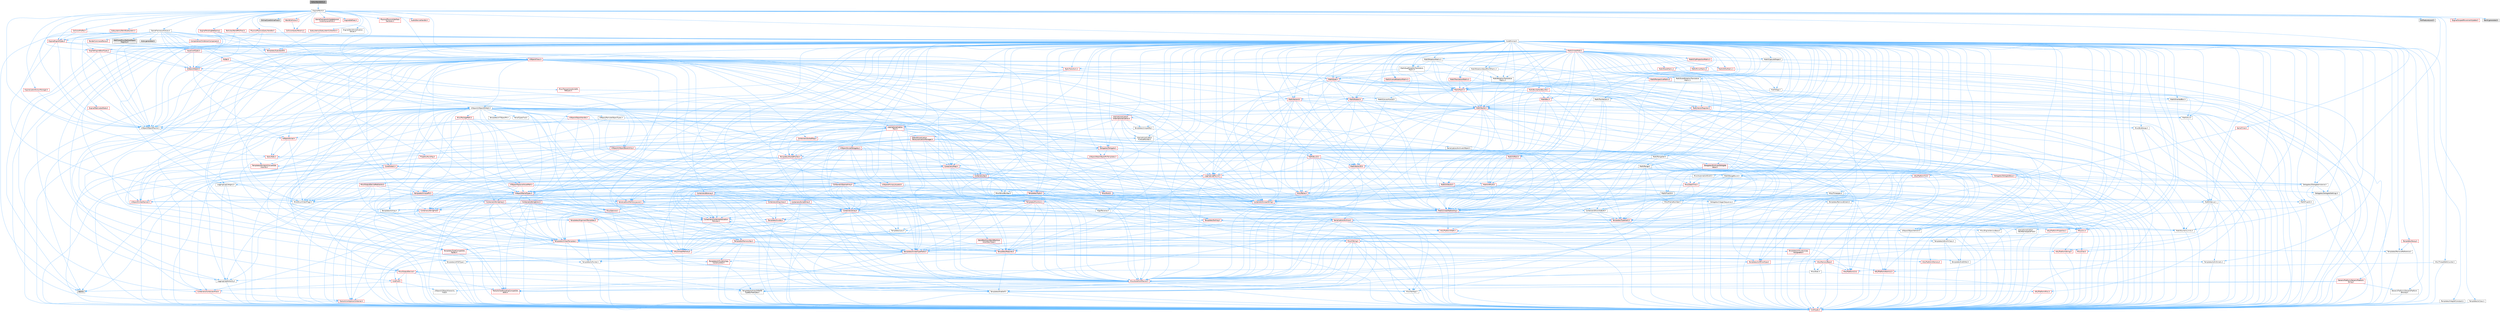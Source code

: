digraph "EditorWorldUtils.h"
{
 // INTERACTIVE_SVG=YES
 // LATEX_PDF_SIZE
  bgcolor="transparent";
  edge [fontname=Helvetica,fontsize=10,labelfontname=Helvetica,labelfontsize=10];
  node [fontname=Helvetica,fontsize=10,shape=box,height=0.2,width=0.4];
  Node1 [id="Node000001",label="EditorWorldUtils.h",height=0.2,width=0.4,color="gray40", fillcolor="grey60", style="filled", fontcolor="black",tooltip=" "];
  Node1 -> Node2 [id="edge1_Node000001_Node000002",color="steelblue1",style="solid",tooltip=" "];
  Node2 [id="Node000002",label="Engine/World.h",height=0.2,width=0.4,color="grey40", fillcolor="white", style="filled",URL="$dd/d5b/World_8h.html",tooltip=" "];
  Node2 -> Node3 [id="edge2_Node000002_Node000003",color="steelblue1",style="solid",tooltip=" "];
  Node3 [id="Node000003",label="CoreMinimal.h",height=0.2,width=0.4,color="grey40", fillcolor="white", style="filled",URL="$d7/d67/CoreMinimal_8h.html",tooltip=" "];
  Node3 -> Node4 [id="edge3_Node000003_Node000004",color="steelblue1",style="solid",tooltip=" "];
  Node4 [id="Node000004",label="CoreTypes.h",height=0.2,width=0.4,color="red", fillcolor="#FFF0F0", style="filled",URL="$dc/dec/CoreTypes_8h.html",tooltip=" "];
  Node3 -> Node18 [id="edge4_Node000003_Node000018",color="steelblue1",style="solid",tooltip=" "];
  Node18 [id="Node000018",label="CoreFwd.h",height=0.2,width=0.4,color="red", fillcolor="#FFF0F0", style="filled",URL="$d1/d1e/CoreFwd_8h.html",tooltip=" "];
  Node18 -> Node4 [id="edge5_Node000018_Node000004",color="steelblue1",style="solid",tooltip=" "];
  Node18 -> Node19 [id="edge6_Node000018_Node000019",color="steelblue1",style="solid",tooltip=" "];
  Node19 [id="Node000019",label="Containers/ContainersFwd.h",height=0.2,width=0.4,color="red", fillcolor="#FFF0F0", style="filled",URL="$d4/d0a/ContainersFwd_8h.html",tooltip=" "];
  Node19 -> Node4 [id="edge7_Node000019_Node000004",color="steelblue1",style="solid",tooltip=" "];
  Node19 -> Node20 [id="edge8_Node000019_Node000020",color="steelblue1",style="solid",tooltip=" "];
  Node20 [id="Node000020",label="Traits/IsContiguousContainer.h",height=0.2,width=0.4,color="red", fillcolor="#FFF0F0", style="filled",URL="$d5/d3c/IsContiguousContainer_8h.html",tooltip=" "];
  Node20 -> Node4 [id="edge9_Node000020_Node000004",color="steelblue1",style="solid",tooltip=" "];
  Node18 -> Node24 [id="edge10_Node000018_Node000024",color="steelblue1",style="solid",tooltip=" "];
  Node24 [id="Node000024",label="UObject/UObjectHierarchy\lFwd.h",height=0.2,width=0.4,color="grey40", fillcolor="white", style="filled",URL="$d3/d13/UObjectHierarchyFwd_8h.html",tooltip=" "];
  Node3 -> Node24 [id="edge11_Node000003_Node000024",color="steelblue1",style="solid",tooltip=" "];
  Node3 -> Node19 [id="edge12_Node000003_Node000019",color="steelblue1",style="solid",tooltip=" "];
  Node3 -> Node25 [id="edge13_Node000003_Node000025",color="steelblue1",style="solid",tooltip=" "];
  Node25 [id="Node000025",label="Misc/VarArgs.h",height=0.2,width=0.4,color="grey40", fillcolor="white", style="filled",URL="$d5/d6f/VarArgs_8h.html",tooltip=" "];
  Node25 -> Node4 [id="edge14_Node000025_Node000004",color="steelblue1",style="solid",tooltip=" "];
  Node3 -> Node26 [id="edge15_Node000003_Node000026",color="steelblue1",style="solid",tooltip=" "];
  Node26 [id="Node000026",label="Logging/LogVerbosity.h",height=0.2,width=0.4,color="grey40", fillcolor="white", style="filled",URL="$d2/d8f/LogVerbosity_8h.html",tooltip=" "];
  Node26 -> Node4 [id="edge16_Node000026_Node000004",color="steelblue1",style="solid",tooltip=" "];
  Node3 -> Node27 [id="edge17_Node000003_Node000027",color="steelblue1",style="solid",tooltip=" "];
  Node27 [id="Node000027",label="Misc/OutputDevice.h",height=0.2,width=0.4,color="red", fillcolor="#FFF0F0", style="filled",URL="$d7/d32/OutputDevice_8h.html",tooltip=" "];
  Node27 -> Node18 [id="edge18_Node000027_Node000018",color="steelblue1",style="solid",tooltip=" "];
  Node27 -> Node4 [id="edge19_Node000027_Node000004",color="steelblue1",style="solid",tooltip=" "];
  Node27 -> Node26 [id="edge20_Node000027_Node000026",color="steelblue1",style="solid",tooltip=" "];
  Node27 -> Node25 [id="edge21_Node000027_Node000025",color="steelblue1",style="solid",tooltip=" "];
  Node27 -> Node28 [id="edge22_Node000027_Node000028",color="steelblue1",style="solid",tooltip=" "];
  Node28 [id="Node000028",label="Templates/IsArrayOrRefOf\lTypeByPredicate.h",height=0.2,width=0.4,color="grey40", fillcolor="white", style="filled",URL="$d6/da1/IsArrayOrRefOfTypeByPredicate_8h.html",tooltip=" "];
  Node28 -> Node4 [id="edge23_Node000028_Node000004",color="steelblue1",style="solid",tooltip=" "];
  Node27 -> Node31 [id="edge24_Node000027_Node000031",color="steelblue1",style="solid",tooltip=" "];
  Node31 [id="Node000031",label="Traits/IsCharEncodingCompatible\lWith.h",height=0.2,width=0.4,color="red", fillcolor="#FFF0F0", style="filled",URL="$df/dd1/IsCharEncodingCompatibleWith_8h.html",tooltip=" "];
  Node3 -> Node33 [id="edge25_Node000003_Node000033",color="steelblue1",style="solid",tooltip=" "];
  Node33 [id="Node000033",label="HAL/PlatformCrt.h",height=0.2,width=0.4,color="red", fillcolor="#FFF0F0", style="filled",URL="$d8/d75/PlatformCrt_8h.html",tooltip=" "];
  Node3 -> Node43 [id="edge26_Node000003_Node000043",color="steelblue1",style="solid",tooltip=" "];
  Node43 [id="Node000043",label="HAL/PlatformMisc.h",height=0.2,width=0.4,color="red", fillcolor="#FFF0F0", style="filled",URL="$d0/df5/PlatformMisc_8h.html",tooltip=" "];
  Node43 -> Node4 [id="edge27_Node000043_Node000004",color="steelblue1",style="solid",tooltip=" "];
  Node3 -> Node62 [id="edge28_Node000003_Node000062",color="steelblue1",style="solid",tooltip=" "];
  Node62 [id="Node000062",label="Misc/AssertionMacros.h",height=0.2,width=0.4,color="red", fillcolor="#FFF0F0", style="filled",URL="$d0/dfa/AssertionMacros_8h.html",tooltip=" "];
  Node62 -> Node4 [id="edge29_Node000062_Node000004",color="steelblue1",style="solid",tooltip=" "];
  Node62 -> Node43 [id="edge30_Node000062_Node000043",color="steelblue1",style="solid",tooltip=" "];
  Node62 -> Node63 [id="edge31_Node000062_Node000063",color="steelblue1",style="solid",tooltip=" "];
  Node63 [id="Node000063",label="Templates/EnableIf.h",height=0.2,width=0.4,color="grey40", fillcolor="white", style="filled",URL="$d7/d60/EnableIf_8h.html",tooltip=" "];
  Node63 -> Node4 [id="edge32_Node000063_Node000004",color="steelblue1",style="solid",tooltip=" "];
  Node62 -> Node28 [id="edge33_Node000062_Node000028",color="steelblue1",style="solid",tooltip=" "];
  Node62 -> Node31 [id="edge34_Node000062_Node000031",color="steelblue1",style="solid",tooltip=" "];
  Node62 -> Node25 [id="edge35_Node000062_Node000025",color="steelblue1",style="solid",tooltip=" "];
  Node62 -> Node70 [id="edge36_Node000062_Node000070",color="steelblue1",style="solid",tooltip=" "];
  Node70 [id="Node000070",label="atomic",height=0.2,width=0.4,color="grey60", fillcolor="#E0E0E0", style="filled",tooltip=" "];
  Node3 -> Node71 [id="edge37_Node000003_Node000071",color="steelblue1",style="solid",tooltip=" "];
  Node71 [id="Node000071",label="Templates/IsPointer.h",height=0.2,width=0.4,color="grey40", fillcolor="white", style="filled",URL="$d7/d05/IsPointer_8h.html",tooltip=" "];
  Node71 -> Node4 [id="edge38_Node000071_Node000004",color="steelblue1",style="solid",tooltip=" "];
  Node3 -> Node72 [id="edge39_Node000003_Node000072",color="steelblue1",style="solid",tooltip=" "];
  Node72 [id="Node000072",label="HAL/PlatformMemory.h",height=0.2,width=0.4,color="red", fillcolor="#FFF0F0", style="filled",URL="$de/d68/PlatformMemory_8h.html",tooltip=" "];
  Node72 -> Node4 [id="edge40_Node000072_Node000004",color="steelblue1",style="solid",tooltip=" "];
  Node3 -> Node55 [id="edge41_Node000003_Node000055",color="steelblue1",style="solid",tooltip=" "];
  Node55 [id="Node000055",label="HAL/PlatformAtomics.h",height=0.2,width=0.4,color="red", fillcolor="#FFF0F0", style="filled",URL="$d3/d36/PlatformAtomics_8h.html",tooltip=" "];
  Node55 -> Node4 [id="edge42_Node000055_Node000004",color="steelblue1",style="solid",tooltip=" "];
  Node3 -> Node77 [id="edge43_Node000003_Node000077",color="steelblue1",style="solid",tooltip=" "];
  Node77 [id="Node000077",label="Misc/Exec.h",height=0.2,width=0.4,color="grey40", fillcolor="white", style="filled",URL="$de/ddb/Exec_8h.html",tooltip=" "];
  Node77 -> Node4 [id="edge44_Node000077_Node000004",color="steelblue1",style="solid",tooltip=" "];
  Node77 -> Node62 [id="edge45_Node000077_Node000062",color="steelblue1",style="solid",tooltip=" "];
  Node3 -> Node78 [id="edge46_Node000003_Node000078",color="steelblue1",style="solid",tooltip=" "];
  Node78 [id="Node000078",label="HAL/MemoryBase.h",height=0.2,width=0.4,color="red", fillcolor="#FFF0F0", style="filled",URL="$d6/d9f/MemoryBase_8h.html",tooltip=" "];
  Node78 -> Node4 [id="edge47_Node000078_Node000004",color="steelblue1",style="solid",tooltip=" "];
  Node78 -> Node55 [id="edge48_Node000078_Node000055",color="steelblue1",style="solid",tooltip=" "];
  Node78 -> Node33 [id="edge49_Node000078_Node000033",color="steelblue1",style="solid",tooltip=" "];
  Node78 -> Node77 [id="edge50_Node000078_Node000077",color="steelblue1",style="solid",tooltip=" "];
  Node78 -> Node27 [id="edge51_Node000078_Node000027",color="steelblue1",style="solid",tooltip=" "];
  Node3 -> Node88 [id="edge52_Node000003_Node000088",color="steelblue1",style="solid",tooltip=" "];
  Node88 [id="Node000088",label="HAL/UnrealMemory.h",height=0.2,width=0.4,color="red", fillcolor="#FFF0F0", style="filled",URL="$d9/d96/UnrealMemory_8h.html",tooltip=" "];
  Node88 -> Node4 [id="edge53_Node000088_Node000004",color="steelblue1",style="solid",tooltip=" "];
  Node88 -> Node78 [id="edge54_Node000088_Node000078",color="steelblue1",style="solid",tooltip=" "];
  Node88 -> Node72 [id="edge55_Node000088_Node000072",color="steelblue1",style="solid",tooltip=" "];
  Node88 -> Node71 [id="edge56_Node000088_Node000071",color="steelblue1",style="solid",tooltip=" "];
  Node3 -> Node90 [id="edge57_Node000003_Node000090",color="steelblue1",style="solid",tooltip=" "];
  Node90 [id="Node000090",label="Templates/IsArithmetic.h",height=0.2,width=0.4,color="grey40", fillcolor="white", style="filled",URL="$d2/d5d/IsArithmetic_8h.html",tooltip=" "];
  Node90 -> Node4 [id="edge58_Node000090_Node000004",color="steelblue1",style="solid",tooltip=" "];
  Node3 -> Node84 [id="edge59_Node000003_Node000084",color="steelblue1",style="solid",tooltip=" "];
  Node84 [id="Node000084",label="Templates/AndOrNot.h",height=0.2,width=0.4,color="grey40", fillcolor="white", style="filled",URL="$db/d0a/AndOrNot_8h.html",tooltip=" "];
  Node84 -> Node4 [id="edge60_Node000084_Node000004",color="steelblue1",style="solid",tooltip=" "];
  Node3 -> Node91 [id="edge61_Node000003_Node000091",color="steelblue1",style="solid",tooltip=" "];
  Node91 [id="Node000091",label="Templates/IsPODType.h",height=0.2,width=0.4,color="grey40", fillcolor="white", style="filled",URL="$d7/db1/IsPODType_8h.html",tooltip=" "];
  Node91 -> Node4 [id="edge62_Node000091_Node000004",color="steelblue1",style="solid",tooltip=" "];
  Node3 -> Node92 [id="edge63_Node000003_Node000092",color="steelblue1",style="solid",tooltip=" "];
  Node92 [id="Node000092",label="Templates/IsUECoreType.h",height=0.2,width=0.4,color="red", fillcolor="#FFF0F0", style="filled",URL="$d1/db8/IsUECoreType_8h.html",tooltip=" "];
  Node92 -> Node4 [id="edge64_Node000092_Node000004",color="steelblue1",style="solid",tooltip=" "];
  Node3 -> Node85 [id="edge65_Node000003_Node000085",color="steelblue1",style="solid",tooltip=" "];
  Node85 [id="Node000085",label="Templates/IsTriviallyCopy\lConstructible.h",height=0.2,width=0.4,color="red", fillcolor="#FFF0F0", style="filled",URL="$d3/d78/IsTriviallyCopyConstructible_8h.html",tooltip=" "];
  Node85 -> Node4 [id="edge66_Node000085_Node000004",color="steelblue1",style="solid",tooltip=" "];
  Node3 -> Node93 [id="edge67_Node000003_Node000093",color="steelblue1",style="solid",tooltip=" "];
  Node93 [id="Node000093",label="Templates/UnrealTypeTraits.h",height=0.2,width=0.4,color="red", fillcolor="#FFF0F0", style="filled",URL="$d2/d2d/UnrealTypeTraits_8h.html",tooltip=" "];
  Node93 -> Node4 [id="edge68_Node000093_Node000004",color="steelblue1",style="solid",tooltip=" "];
  Node93 -> Node71 [id="edge69_Node000093_Node000071",color="steelblue1",style="solid",tooltip=" "];
  Node93 -> Node62 [id="edge70_Node000093_Node000062",color="steelblue1",style="solid",tooltip=" "];
  Node93 -> Node84 [id="edge71_Node000093_Node000084",color="steelblue1",style="solid",tooltip=" "];
  Node93 -> Node63 [id="edge72_Node000093_Node000063",color="steelblue1",style="solid",tooltip=" "];
  Node93 -> Node90 [id="edge73_Node000093_Node000090",color="steelblue1",style="solid",tooltip=" "];
  Node93 -> Node91 [id="edge74_Node000093_Node000091",color="steelblue1",style="solid",tooltip=" "];
  Node93 -> Node92 [id="edge75_Node000093_Node000092",color="steelblue1",style="solid",tooltip=" "];
  Node93 -> Node85 [id="edge76_Node000093_Node000085",color="steelblue1",style="solid",tooltip=" "];
  Node3 -> Node63 [id="edge77_Node000003_Node000063",color="steelblue1",style="solid",tooltip=" "];
  Node3 -> Node95 [id="edge78_Node000003_Node000095",color="steelblue1",style="solid",tooltip=" "];
  Node95 [id="Node000095",label="Templates/RemoveReference.h",height=0.2,width=0.4,color="grey40", fillcolor="white", style="filled",URL="$da/dbe/RemoveReference_8h.html",tooltip=" "];
  Node95 -> Node4 [id="edge79_Node000095_Node000004",color="steelblue1",style="solid",tooltip=" "];
  Node3 -> Node96 [id="edge80_Node000003_Node000096",color="steelblue1",style="solid",tooltip=" "];
  Node96 [id="Node000096",label="Templates/IntegralConstant.h",height=0.2,width=0.4,color="grey40", fillcolor="white", style="filled",URL="$db/d1b/IntegralConstant_8h.html",tooltip=" "];
  Node96 -> Node4 [id="edge81_Node000096_Node000004",color="steelblue1",style="solid",tooltip=" "];
  Node3 -> Node97 [id="edge82_Node000003_Node000097",color="steelblue1",style="solid",tooltip=" "];
  Node97 [id="Node000097",label="Templates/IsClass.h",height=0.2,width=0.4,color="grey40", fillcolor="white", style="filled",URL="$db/dcb/IsClass_8h.html",tooltip=" "];
  Node97 -> Node4 [id="edge83_Node000097_Node000004",color="steelblue1",style="solid",tooltip=" "];
  Node3 -> Node98 [id="edge84_Node000003_Node000098",color="steelblue1",style="solid",tooltip=" "];
  Node98 [id="Node000098",label="Templates/TypeCompatible\lBytes.h",height=0.2,width=0.4,color="red", fillcolor="#FFF0F0", style="filled",URL="$df/d0a/TypeCompatibleBytes_8h.html",tooltip=" "];
  Node98 -> Node4 [id="edge85_Node000098_Node000004",color="steelblue1",style="solid",tooltip=" "];
  Node3 -> Node20 [id="edge86_Node000003_Node000020",color="steelblue1",style="solid",tooltip=" "];
  Node3 -> Node99 [id="edge87_Node000003_Node000099",color="steelblue1",style="solid",tooltip=" "];
  Node99 [id="Node000099",label="Templates/UnrealTemplate.h",height=0.2,width=0.4,color="red", fillcolor="#FFF0F0", style="filled",URL="$d4/d24/UnrealTemplate_8h.html",tooltip=" "];
  Node99 -> Node4 [id="edge88_Node000099_Node000004",color="steelblue1",style="solid",tooltip=" "];
  Node99 -> Node71 [id="edge89_Node000099_Node000071",color="steelblue1",style="solid",tooltip=" "];
  Node99 -> Node88 [id="edge90_Node000099_Node000088",color="steelblue1",style="solid",tooltip=" "];
  Node99 -> Node93 [id="edge91_Node000099_Node000093",color="steelblue1",style="solid",tooltip=" "];
  Node99 -> Node95 [id="edge92_Node000099_Node000095",color="steelblue1",style="solid",tooltip=" "];
  Node99 -> Node65 [id="edge93_Node000099_Node000065",color="steelblue1",style="solid",tooltip=" "];
  Node65 [id="Node000065",label="Templates/Requires.h",height=0.2,width=0.4,color="red", fillcolor="#FFF0F0", style="filled",URL="$dc/d96/Requires_8h.html",tooltip=" "];
  Node65 -> Node63 [id="edge94_Node000065_Node000063",color="steelblue1",style="solid",tooltip=" "];
  Node99 -> Node98 [id="edge95_Node000099_Node000098",color="steelblue1",style="solid",tooltip=" "];
  Node99 -> Node20 [id="edge96_Node000099_Node000020",color="steelblue1",style="solid",tooltip=" "];
  Node3 -> Node48 [id="edge97_Node000003_Node000048",color="steelblue1",style="solid",tooltip=" "];
  Node48 [id="Node000048",label="Math/NumericLimits.h",height=0.2,width=0.4,color="grey40", fillcolor="white", style="filled",URL="$df/d1b/NumericLimits_8h.html",tooltip=" "];
  Node48 -> Node4 [id="edge98_Node000048_Node000004",color="steelblue1",style="solid",tooltip=" "];
  Node3 -> Node103 [id="edge99_Node000003_Node000103",color="steelblue1",style="solid",tooltip=" "];
  Node103 [id="Node000103",label="HAL/PlatformMath.h",height=0.2,width=0.4,color="red", fillcolor="#FFF0F0", style="filled",URL="$dc/d53/PlatformMath_8h.html",tooltip=" "];
  Node103 -> Node4 [id="edge100_Node000103_Node000004",color="steelblue1",style="solid",tooltip=" "];
  Node3 -> Node86 [id="edge101_Node000003_Node000086",color="steelblue1",style="solid",tooltip=" "];
  Node86 [id="Node000086",label="Templates/IsTriviallyCopy\lAssignable.h",height=0.2,width=0.4,color="red", fillcolor="#FFF0F0", style="filled",URL="$d2/df2/IsTriviallyCopyAssignable_8h.html",tooltip=" "];
  Node86 -> Node4 [id="edge102_Node000086_Node000004",color="steelblue1",style="solid",tooltip=" "];
  Node3 -> Node111 [id="edge103_Node000003_Node000111",color="steelblue1",style="solid",tooltip=" "];
  Node111 [id="Node000111",label="Templates/MemoryOps.h",height=0.2,width=0.4,color="red", fillcolor="#FFF0F0", style="filled",URL="$db/dea/MemoryOps_8h.html",tooltip=" "];
  Node111 -> Node4 [id="edge104_Node000111_Node000004",color="steelblue1",style="solid",tooltip=" "];
  Node111 -> Node88 [id="edge105_Node000111_Node000088",color="steelblue1",style="solid",tooltip=" "];
  Node111 -> Node86 [id="edge106_Node000111_Node000086",color="steelblue1",style="solid",tooltip=" "];
  Node111 -> Node85 [id="edge107_Node000111_Node000085",color="steelblue1",style="solid",tooltip=" "];
  Node111 -> Node65 [id="edge108_Node000111_Node000065",color="steelblue1",style="solid",tooltip=" "];
  Node111 -> Node93 [id="edge109_Node000111_Node000093",color="steelblue1",style="solid",tooltip=" "];
  Node3 -> Node112 [id="edge110_Node000003_Node000112",color="steelblue1",style="solid",tooltip=" "];
  Node112 [id="Node000112",label="Containers/ContainerAllocation\lPolicies.h",height=0.2,width=0.4,color="red", fillcolor="#FFF0F0", style="filled",URL="$d7/dff/ContainerAllocationPolicies_8h.html",tooltip=" "];
  Node112 -> Node4 [id="edge111_Node000112_Node000004",color="steelblue1",style="solid",tooltip=" "];
  Node112 -> Node112 [id="edge112_Node000112_Node000112",color="steelblue1",style="solid",tooltip=" "];
  Node112 -> Node103 [id="edge113_Node000112_Node000103",color="steelblue1",style="solid",tooltip=" "];
  Node112 -> Node88 [id="edge114_Node000112_Node000088",color="steelblue1",style="solid",tooltip=" "];
  Node112 -> Node48 [id="edge115_Node000112_Node000048",color="steelblue1",style="solid",tooltip=" "];
  Node112 -> Node62 [id="edge116_Node000112_Node000062",color="steelblue1",style="solid",tooltip=" "];
  Node112 -> Node111 [id="edge117_Node000112_Node000111",color="steelblue1",style="solid",tooltip=" "];
  Node112 -> Node98 [id="edge118_Node000112_Node000098",color="steelblue1",style="solid",tooltip=" "];
  Node3 -> Node115 [id="edge119_Node000003_Node000115",color="steelblue1",style="solid",tooltip=" "];
  Node115 [id="Node000115",label="Templates/IsEnumClass.h",height=0.2,width=0.4,color="grey40", fillcolor="white", style="filled",URL="$d7/d15/IsEnumClass_8h.html",tooltip=" "];
  Node115 -> Node4 [id="edge120_Node000115_Node000004",color="steelblue1",style="solid",tooltip=" "];
  Node115 -> Node84 [id="edge121_Node000115_Node000084",color="steelblue1",style="solid",tooltip=" "];
  Node3 -> Node116 [id="edge122_Node000003_Node000116",color="steelblue1",style="solid",tooltip=" "];
  Node116 [id="Node000116",label="HAL/PlatformProperties.h",height=0.2,width=0.4,color="red", fillcolor="#FFF0F0", style="filled",URL="$d9/db0/PlatformProperties_8h.html",tooltip=" "];
  Node116 -> Node4 [id="edge123_Node000116_Node000004",color="steelblue1",style="solid",tooltip=" "];
  Node3 -> Node119 [id="edge124_Node000003_Node000119",color="steelblue1",style="solid",tooltip=" "];
  Node119 [id="Node000119",label="Misc/EngineVersionBase.h",height=0.2,width=0.4,color="grey40", fillcolor="white", style="filled",URL="$d5/d2b/EngineVersionBase_8h.html",tooltip=" "];
  Node119 -> Node4 [id="edge125_Node000119_Node000004",color="steelblue1",style="solid",tooltip=" "];
  Node3 -> Node120 [id="edge126_Node000003_Node000120",color="steelblue1",style="solid",tooltip=" "];
  Node120 [id="Node000120",label="Internationalization\l/TextNamespaceFwd.h",height=0.2,width=0.4,color="grey40", fillcolor="white", style="filled",URL="$d8/d97/TextNamespaceFwd_8h.html",tooltip=" "];
  Node120 -> Node4 [id="edge127_Node000120_Node000004",color="steelblue1",style="solid",tooltip=" "];
  Node3 -> Node121 [id="edge128_Node000003_Node000121",color="steelblue1",style="solid",tooltip=" "];
  Node121 [id="Node000121",label="Serialization/Archive.h",height=0.2,width=0.4,color="red", fillcolor="#FFF0F0", style="filled",URL="$d7/d3b/Archive_8h.html",tooltip=" "];
  Node121 -> Node18 [id="edge129_Node000121_Node000018",color="steelblue1",style="solid",tooltip=" "];
  Node121 -> Node4 [id="edge130_Node000121_Node000004",color="steelblue1",style="solid",tooltip=" "];
  Node121 -> Node116 [id="edge131_Node000121_Node000116",color="steelblue1",style="solid",tooltip=" "];
  Node121 -> Node120 [id="edge132_Node000121_Node000120",color="steelblue1",style="solid",tooltip=" "];
  Node121 -> Node62 [id="edge133_Node000121_Node000062",color="steelblue1",style="solid",tooltip=" "];
  Node121 -> Node119 [id="edge134_Node000121_Node000119",color="steelblue1",style="solid",tooltip=" "];
  Node121 -> Node25 [id="edge135_Node000121_Node000025",color="steelblue1",style="solid",tooltip=" "];
  Node121 -> Node63 [id="edge136_Node000121_Node000063",color="steelblue1",style="solid",tooltip=" "];
  Node121 -> Node28 [id="edge137_Node000121_Node000028",color="steelblue1",style="solid",tooltip=" "];
  Node121 -> Node115 [id="edge138_Node000121_Node000115",color="steelblue1",style="solid",tooltip=" "];
  Node121 -> Node99 [id="edge139_Node000121_Node000099",color="steelblue1",style="solid",tooltip=" "];
  Node121 -> Node31 [id="edge140_Node000121_Node000031",color="steelblue1",style="solid",tooltip=" "];
  Node121 -> Node124 [id="edge141_Node000121_Node000124",color="steelblue1",style="solid",tooltip=" "];
  Node124 [id="Node000124",label="UObject/ObjectVersion.h",height=0.2,width=0.4,color="grey40", fillcolor="white", style="filled",URL="$da/d63/ObjectVersion_8h.html",tooltip=" "];
  Node124 -> Node4 [id="edge142_Node000124_Node000004",color="steelblue1",style="solid",tooltip=" "];
  Node3 -> Node125 [id="edge143_Node000003_Node000125",color="steelblue1",style="solid",tooltip=" "];
  Node125 [id="Node000125",label="Templates/Less.h",height=0.2,width=0.4,color="grey40", fillcolor="white", style="filled",URL="$de/dc8/Less_8h.html",tooltip=" "];
  Node125 -> Node4 [id="edge144_Node000125_Node000004",color="steelblue1",style="solid",tooltip=" "];
  Node125 -> Node99 [id="edge145_Node000125_Node000099",color="steelblue1",style="solid",tooltip=" "];
  Node3 -> Node126 [id="edge146_Node000003_Node000126",color="steelblue1",style="solid",tooltip=" "];
  Node126 [id="Node000126",label="Templates/Sorting.h",height=0.2,width=0.4,color="red", fillcolor="#FFF0F0", style="filled",URL="$d3/d9e/Sorting_8h.html",tooltip=" "];
  Node126 -> Node4 [id="edge147_Node000126_Node000004",color="steelblue1",style="solid",tooltip=" "];
  Node126 -> Node103 [id="edge148_Node000126_Node000103",color="steelblue1",style="solid",tooltip=" "];
  Node126 -> Node125 [id="edge149_Node000126_Node000125",color="steelblue1",style="solid",tooltip=" "];
  Node3 -> Node137 [id="edge150_Node000003_Node000137",color="steelblue1",style="solid",tooltip=" "];
  Node137 [id="Node000137",label="Misc/Char.h",height=0.2,width=0.4,color="red", fillcolor="#FFF0F0", style="filled",URL="$d0/d58/Char_8h.html",tooltip=" "];
  Node137 -> Node4 [id="edge151_Node000137_Node000004",color="steelblue1",style="solid",tooltip=" "];
  Node3 -> Node140 [id="edge152_Node000003_Node000140",color="steelblue1",style="solid",tooltip=" "];
  Node140 [id="Node000140",label="GenericPlatform/GenericPlatform\lStricmp.h",height=0.2,width=0.4,color="grey40", fillcolor="white", style="filled",URL="$d2/d86/GenericPlatformStricmp_8h.html",tooltip=" "];
  Node140 -> Node4 [id="edge153_Node000140_Node000004",color="steelblue1",style="solid",tooltip=" "];
  Node3 -> Node141 [id="edge154_Node000003_Node000141",color="steelblue1",style="solid",tooltip=" "];
  Node141 [id="Node000141",label="GenericPlatform/GenericPlatform\lString.h",height=0.2,width=0.4,color="red", fillcolor="#FFF0F0", style="filled",URL="$dd/d20/GenericPlatformString_8h.html",tooltip=" "];
  Node141 -> Node4 [id="edge155_Node000141_Node000004",color="steelblue1",style="solid",tooltip=" "];
  Node141 -> Node140 [id="edge156_Node000141_Node000140",color="steelblue1",style="solid",tooltip=" "];
  Node141 -> Node63 [id="edge157_Node000141_Node000063",color="steelblue1",style="solid",tooltip=" "];
  Node141 -> Node31 [id="edge158_Node000141_Node000031",color="steelblue1",style="solid",tooltip=" "];
  Node3 -> Node74 [id="edge159_Node000003_Node000074",color="steelblue1",style="solid",tooltip=" "];
  Node74 [id="Node000074",label="HAL/PlatformString.h",height=0.2,width=0.4,color="red", fillcolor="#FFF0F0", style="filled",URL="$db/db5/PlatformString_8h.html",tooltip=" "];
  Node74 -> Node4 [id="edge160_Node000074_Node000004",color="steelblue1",style="solid",tooltip=" "];
  Node3 -> Node144 [id="edge161_Node000003_Node000144",color="steelblue1",style="solid",tooltip=" "];
  Node144 [id="Node000144",label="Misc/CString.h",height=0.2,width=0.4,color="red", fillcolor="#FFF0F0", style="filled",URL="$d2/d49/CString_8h.html",tooltip=" "];
  Node144 -> Node4 [id="edge162_Node000144_Node000004",color="steelblue1",style="solid",tooltip=" "];
  Node144 -> Node33 [id="edge163_Node000144_Node000033",color="steelblue1",style="solid",tooltip=" "];
  Node144 -> Node74 [id="edge164_Node000144_Node000074",color="steelblue1",style="solid",tooltip=" "];
  Node144 -> Node62 [id="edge165_Node000144_Node000062",color="steelblue1",style="solid",tooltip=" "];
  Node144 -> Node137 [id="edge166_Node000144_Node000137",color="steelblue1",style="solid",tooltip=" "];
  Node144 -> Node25 [id="edge167_Node000144_Node000025",color="steelblue1",style="solid",tooltip=" "];
  Node144 -> Node28 [id="edge168_Node000144_Node000028",color="steelblue1",style="solid",tooltip=" "];
  Node144 -> Node31 [id="edge169_Node000144_Node000031",color="steelblue1",style="solid",tooltip=" "];
  Node3 -> Node145 [id="edge170_Node000003_Node000145",color="steelblue1",style="solid",tooltip=" "];
  Node145 [id="Node000145",label="Misc/Crc.h",height=0.2,width=0.4,color="red", fillcolor="#FFF0F0", style="filled",URL="$d4/dd2/Crc_8h.html",tooltip=" "];
  Node145 -> Node4 [id="edge171_Node000145_Node000004",color="steelblue1",style="solid",tooltip=" "];
  Node145 -> Node74 [id="edge172_Node000145_Node000074",color="steelblue1",style="solid",tooltip=" "];
  Node145 -> Node62 [id="edge173_Node000145_Node000062",color="steelblue1",style="solid",tooltip=" "];
  Node145 -> Node144 [id="edge174_Node000145_Node000144",color="steelblue1",style="solid",tooltip=" "];
  Node145 -> Node137 [id="edge175_Node000145_Node000137",color="steelblue1",style="solid",tooltip=" "];
  Node145 -> Node93 [id="edge176_Node000145_Node000093",color="steelblue1",style="solid",tooltip=" "];
  Node3 -> Node136 [id="edge177_Node000003_Node000136",color="steelblue1",style="solid",tooltip=" "];
  Node136 [id="Node000136",label="Math/UnrealMathUtility.h",height=0.2,width=0.4,color="red", fillcolor="#FFF0F0", style="filled",URL="$db/db8/UnrealMathUtility_8h.html",tooltip=" "];
  Node136 -> Node4 [id="edge178_Node000136_Node000004",color="steelblue1",style="solid",tooltip=" "];
  Node136 -> Node62 [id="edge179_Node000136_Node000062",color="steelblue1",style="solid",tooltip=" "];
  Node136 -> Node103 [id="edge180_Node000136_Node000103",color="steelblue1",style="solid",tooltip=" "];
  Node136 -> Node65 [id="edge181_Node000136_Node000065",color="steelblue1",style="solid",tooltip=" "];
  Node3 -> Node146 [id="edge182_Node000003_Node000146",color="steelblue1",style="solid",tooltip=" "];
  Node146 [id="Node000146",label="Containers/UnrealString.h",height=0.2,width=0.4,color="red", fillcolor="#FFF0F0", style="filled",URL="$d5/dba/UnrealString_8h.html",tooltip=" "];
  Node3 -> Node150 [id="edge183_Node000003_Node000150",color="steelblue1",style="solid",tooltip=" "];
  Node150 [id="Node000150",label="Containers/Array.h",height=0.2,width=0.4,color="red", fillcolor="#FFF0F0", style="filled",URL="$df/dd0/Array_8h.html",tooltip=" "];
  Node150 -> Node4 [id="edge184_Node000150_Node000004",color="steelblue1",style="solid",tooltip=" "];
  Node150 -> Node62 [id="edge185_Node000150_Node000062",color="steelblue1",style="solid",tooltip=" "];
  Node150 -> Node88 [id="edge186_Node000150_Node000088",color="steelblue1",style="solid",tooltip=" "];
  Node150 -> Node93 [id="edge187_Node000150_Node000093",color="steelblue1",style="solid",tooltip=" "];
  Node150 -> Node99 [id="edge188_Node000150_Node000099",color="steelblue1",style="solid",tooltip=" "];
  Node150 -> Node112 [id="edge189_Node000150_Node000112",color="steelblue1",style="solid",tooltip=" "];
  Node150 -> Node121 [id="edge190_Node000150_Node000121",color="steelblue1",style="solid",tooltip=" "];
  Node150 -> Node129 [id="edge191_Node000150_Node000129",color="steelblue1",style="solid",tooltip=" "];
  Node129 [id="Node000129",label="Templates/Invoke.h",height=0.2,width=0.4,color="red", fillcolor="#FFF0F0", style="filled",URL="$d7/deb/Invoke_8h.html",tooltip=" "];
  Node129 -> Node4 [id="edge192_Node000129_Node000004",color="steelblue1",style="solid",tooltip=" "];
  Node129 -> Node99 [id="edge193_Node000129_Node000099",color="steelblue1",style="solid",tooltip=" "];
  Node150 -> Node125 [id="edge194_Node000150_Node000125",color="steelblue1",style="solid",tooltip=" "];
  Node150 -> Node65 [id="edge195_Node000150_Node000065",color="steelblue1",style="solid",tooltip=" "];
  Node150 -> Node126 [id="edge196_Node000150_Node000126",color="steelblue1",style="solid",tooltip=" "];
  Node150 -> Node173 [id="edge197_Node000150_Node000173",color="steelblue1",style="solid",tooltip=" "];
  Node173 [id="Node000173",label="Templates/AlignmentTemplates.h",height=0.2,width=0.4,color="red", fillcolor="#FFF0F0", style="filled",URL="$dd/d32/AlignmentTemplates_8h.html",tooltip=" "];
  Node173 -> Node4 [id="edge198_Node000173_Node000004",color="steelblue1",style="solid",tooltip=" "];
  Node173 -> Node71 [id="edge199_Node000173_Node000071",color="steelblue1",style="solid",tooltip=" "];
  Node3 -> Node174 [id="edge200_Node000003_Node000174",color="steelblue1",style="solid",tooltip=" "];
  Node174 [id="Node000174",label="Misc/FrameNumber.h",height=0.2,width=0.4,color="grey40", fillcolor="white", style="filled",URL="$dd/dbd/FrameNumber_8h.html",tooltip=" "];
  Node174 -> Node4 [id="edge201_Node000174_Node000004",color="steelblue1",style="solid",tooltip=" "];
  Node174 -> Node48 [id="edge202_Node000174_Node000048",color="steelblue1",style="solid",tooltip=" "];
  Node174 -> Node136 [id="edge203_Node000174_Node000136",color="steelblue1",style="solid",tooltip=" "];
  Node174 -> Node63 [id="edge204_Node000174_Node000063",color="steelblue1",style="solid",tooltip=" "];
  Node174 -> Node93 [id="edge205_Node000174_Node000093",color="steelblue1",style="solid",tooltip=" "];
  Node3 -> Node175 [id="edge206_Node000003_Node000175",color="steelblue1",style="solid",tooltip=" "];
  Node175 [id="Node000175",label="Misc/Timespan.h",height=0.2,width=0.4,color="grey40", fillcolor="white", style="filled",URL="$da/dd9/Timespan_8h.html",tooltip=" "];
  Node175 -> Node4 [id="edge207_Node000175_Node000004",color="steelblue1",style="solid",tooltip=" "];
  Node175 -> Node176 [id="edge208_Node000175_Node000176",color="steelblue1",style="solid",tooltip=" "];
  Node176 [id="Node000176",label="Math/Interval.h",height=0.2,width=0.4,color="grey40", fillcolor="white", style="filled",URL="$d1/d55/Interval_8h.html",tooltip=" "];
  Node176 -> Node4 [id="edge209_Node000176_Node000004",color="steelblue1",style="solid",tooltip=" "];
  Node176 -> Node90 [id="edge210_Node000176_Node000090",color="steelblue1",style="solid",tooltip=" "];
  Node176 -> Node93 [id="edge211_Node000176_Node000093",color="steelblue1",style="solid",tooltip=" "];
  Node176 -> Node48 [id="edge212_Node000176_Node000048",color="steelblue1",style="solid",tooltip=" "];
  Node176 -> Node136 [id="edge213_Node000176_Node000136",color="steelblue1",style="solid",tooltip=" "];
  Node175 -> Node136 [id="edge214_Node000175_Node000136",color="steelblue1",style="solid",tooltip=" "];
  Node175 -> Node62 [id="edge215_Node000175_Node000062",color="steelblue1",style="solid",tooltip=" "];
  Node3 -> Node177 [id="edge216_Node000003_Node000177",color="steelblue1",style="solid",tooltip=" "];
  Node177 [id="Node000177",label="Containers/StringConv.h",height=0.2,width=0.4,color="red", fillcolor="#FFF0F0", style="filled",URL="$d3/ddf/StringConv_8h.html",tooltip=" "];
  Node177 -> Node4 [id="edge217_Node000177_Node000004",color="steelblue1",style="solid",tooltip=" "];
  Node177 -> Node62 [id="edge218_Node000177_Node000062",color="steelblue1",style="solid",tooltip=" "];
  Node177 -> Node112 [id="edge219_Node000177_Node000112",color="steelblue1",style="solid",tooltip=" "];
  Node177 -> Node150 [id="edge220_Node000177_Node000150",color="steelblue1",style="solid",tooltip=" "];
  Node177 -> Node144 [id="edge221_Node000177_Node000144",color="steelblue1",style="solid",tooltip=" "];
  Node177 -> Node178 [id="edge222_Node000177_Node000178",color="steelblue1",style="solid",tooltip=" "];
  Node178 [id="Node000178",label="Templates/IsArray.h",height=0.2,width=0.4,color="grey40", fillcolor="white", style="filled",URL="$d8/d8d/IsArray_8h.html",tooltip=" "];
  Node178 -> Node4 [id="edge223_Node000178_Node000004",color="steelblue1",style="solid",tooltip=" "];
  Node177 -> Node99 [id="edge224_Node000177_Node000099",color="steelblue1",style="solid",tooltip=" "];
  Node177 -> Node93 [id="edge225_Node000177_Node000093",color="steelblue1",style="solid",tooltip=" "];
  Node177 -> Node31 [id="edge226_Node000177_Node000031",color="steelblue1",style="solid",tooltip=" "];
  Node177 -> Node20 [id="edge227_Node000177_Node000020",color="steelblue1",style="solid",tooltip=" "];
  Node3 -> Node179 [id="edge228_Node000003_Node000179",color="steelblue1",style="solid",tooltip=" "];
  Node179 [id="Node000179",label="UObject/UnrealNames.h",height=0.2,width=0.4,color="red", fillcolor="#FFF0F0", style="filled",URL="$d8/db1/UnrealNames_8h.html",tooltip=" "];
  Node179 -> Node4 [id="edge229_Node000179_Node000004",color="steelblue1",style="solid",tooltip=" "];
  Node3 -> Node181 [id="edge230_Node000003_Node000181",color="steelblue1",style="solid",tooltip=" "];
  Node181 [id="Node000181",label="UObject/NameTypes.h",height=0.2,width=0.4,color="red", fillcolor="#FFF0F0", style="filled",URL="$d6/d35/NameTypes_8h.html",tooltip=" "];
  Node181 -> Node4 [id="edge231_Node000181_Node000004",color="steelblue1",style="solid",tooltip=" "];
  Node181 -> Node62 [id="edge232_Node000181_Node000062",color="steelblue1",style="solid",tooltip=" "];
  Node181 -> Node88 [id="edge233_Node000181_Node000088",color="steelblue1",style="solid",tooltip=" "];
  Node181 -> Node93 [id="edge234_Node000181_Node000093",color="steelblue1",style="solid",tooltip=" "];
  Node181 -> Node99 [id="edge235_Node000181_Node000099",color="steelblue1",style="solid",tooltip=" "];
  Node181 -> Node146 [id="edge236_Node000181_Node000146",color="steelblue1",style="solid",tooltip=" "];
  Node181 -> Node177 [id="edge237_Node000181_Node000177",color="steelblue1",style="solid",tooltip=" "];
  Node181 -> Node45 [id="edge238_Node000181_Node000045",color="steelblue1",style="solid",tooltip=" "];
  Node45 [id="Node000045",label="Containers/StringFwd.h",height=0.2,width=0.4,color="red", fillcolor="#FFF0F0", style="filled",URL="$df/d37/StringFwd_8h.html",tooltip=" "];
  Node45 -> Node4 [id="edge239_Node000045_Node000004",color="steelblue1",style="solid",tooltip=" "];
  Node45 -> Node20 [id="edge240_Node000045_Node000020",color="steelblue1",style="solid",tooltip=" "];
  Node181 -> Node179 [id="edge241_Node000181_Node000179",color="steelblue1",style="solid",tooltip=" "];
  Node181 -> Node158 [id="edge242_Node000181_Node000158",color="steelblue1",style="solid",tooltip=" "];
  Node158 [id="Node000158",label="Serialization/MemoryLayout.h",height=0.2,width=0.4,color="red", fillcolor="#FFF0F0", style="filled",URL="$d7/d66/MemoryLayout_8h.html",tooltip=" "];
  Node158 -> Node161 [id="edge243_Node000158_Node000161",color="steelblue1",style="solid",tooltip=" "];
  Node161 [id="Node000161",label="Containers/EnumAsByte.h",height=0.2,width=0.4,color="grey40", fillcolor="white", style="filled",URL="$d6/d9a/EnumAsByte_8h.html",tooltip=" "];
  Node161 -> Node4 [id="edge244_Node000161_Node000004",color="steelblue1",style="solid",tooltip=" "];
  Node161 -> Node91 [id="edge245_Node000161_Node000091",color="steelblue1",style="solid",tooltip=" "];
  Node161 -> Node162 [id="edge246_Node000161_Node000162",color="steelblue1",style="solid",tooltip=" "];
  Node162 [id="Node000162",label="Templates/TypeHash.h",height=0.2,width=0.4,color="red", fillcolor="#FFF0F0", style="filled",URL="$d1/d62/TypeHash_8h.html",tooltip=" "];
  Node162 -> Node4 [id="edge247_Node000162_Node000004",color="steelblue1",style="solid",tooltip=" "];
  Node162 -> Node65 [id="edge248_Node000162_Node000065",color="steelblue1",style="solid",tooltip=" "];
  Node162 -> Node145 [id="edge249_Node000162_Node000145",color="steelblue1",style="solid",tooltip=" "];
  Node158 -> Node45 [id="edge250_Node000158_Node000045",color="steelblue1",style="solid",tooltip=" "];
  Node158 -> Node88 [id="edge251_Node000158_Node000088",color="steelblue1",style="solid",tooltip=" "];
  Node158 -> Node63 [id="edge252_Node000158_Node000063",color="steelblue1",style="solid",tooltip=" "];
  Node158 -> Node99 [id="edge253_Node000158_Node000099",color="steelblue1",style="solid",tooltip=" "];
  Node3 -> Node189 [id="edge254_Node000003_Node000189",color="steelblue1",style="solid",tooltip=" "];
  Node189 [id="Node000189",label="Misc/Parse.h",height=0.2,width=0.4,color="red", fillcolor="#FFF0F0", style="filled",URL="$dc/d71/Parse_8h.html",tooltip=" "];
  Node189 -> Node45 [id="edge255_Node000189_Node000045",color="steelblue1",style="solid",tooltip=" "];
  Node189 -> Node146 [id="edge256_Node000189_Node000146",color="steelblue1",style="solid",tooltip=" "];
  Node189 -> Node4 [id="edge257_Node000189_Node000004",color="steelblue1",style="solid",tooltip=" "];
  Node189 -> Node33 [id="edge258_Node000189_Node000033",color="steelblue1",style="solid",tooltip=" "];
  Node189 -> Node50 [id="edge259_Node000189_Node000050",color="steelblue1",style="solid",tooltip=" "];
  Node50 [id="Node000050",label="Misc/EnumClassFlags.h",height=0.2,width=0.4,color="grey40", fillcolor="white", style="filled",URL="$d8/de7/EnumClassFlags_8h.html",tooltip=" "];
  Node189 -> Node190 [id="edge260_Node000189_Node000190",color="steelblue1",style="solid",tooltip=" "];
  Node190 [id="Node000190",label="Templates/Function.h",height=0.2,width=0.4,color="red", fillcolor="#FFF0F0", style="filled",URL="$df/df5/Function_8h.html",tooltip=" "];
  Node190 -> Node4 [id="edge261_Node000190_Node000004",color="steelblue1",style="solid",tooltip=" "];
  Node190 -> Node62 [id="edge262_Node000190_Node000062",color="steelblue1",style="solid",tooltip=" "];
  Node190 -> Node88 [id="edge263_Node000190_Node000088",color="steelblue1",style="solid",tooltip=" "];
  Node190 -> Node93 [id="edge264_Node000190_Node000093",color="steelblue1",style="solid",tooltip=" "];
  Node190 -> Node129 [id="edge265_Node000190_Node000129",color="steelblue1",style="solid",tooltip=" "];
  Node190 -> Node99 [id="edge266_Node000190_Node000099",color="steelblue1",style="solid",tooltip=" "];
  Node190 -> Node65 [id="edge267_Node000190_Node000065",color="steelblue1",style="solid",tooltip=" "];
  Node190 -> Node136 [id="edge268_Node000190_Node000136",color="steelblue1",style="solid",tooltip=" "];
  Node3 -> Node173 [id="edge269_Node000003_Node000173",color="steelblue1",style="solid",tooltip=" "];
  Node3 -> Node192 [id="edge270_Node000003_Node000192",color="steelblue1",style="solid",tooltip=" "];
  Node192 [id="Node000192",label="Misc/StructBuilder.h",height=0.2,width=0.4,color="grey40", fillcolor="white", style="filled",URL="$d9/db3/StructBuilder_8h.html",tooltip=" "];
  Node192 -> Node4 [id="edge271_Node000192_Node000004",color="steelblue1",style="solid",tooltip=" "];
  Node192 -> Node136 [id="edge272_Node000192_Node000136",color="steelblue1",style="solid",tooltip=" "];
  Node192 -> Node173 [id="edge273_Node000192_Node000173",color="steelblue1",style="solid",tooltip=" "];
  Node3 -> Node105 [id="edge274_Node000003_Node000105",color="steelblue1",style="solid",tooltip=" "];
  Node105 [id="Node000105",label="Templates/Decay.h",height=0.2,width=0.4,color="red", fillcolor="#FFF0F0", style="filled",URL="$dd/d0f/Decay_8h.html",tooltip=" "];
  Node105 -> Node4 [id="edge275_Node000105_Node000004",color="steelblue1",style="solid",tooltip=" "];
  Node105 -> Node95 [id="edge276_Node000105_Node000095",color="steelblue1",style="solid",tooltip=" "];
  Node3 -> Node193 [id="edge277_Node000003_Node000193",color="steelblue1",style="solid",tooltip=" "];
  Node193 [id="Node000193",label="Templates/PointerIsConvertible\lFromTo.h",height=0.2,width=0.4,color="red", fillcolor="#FFF0F0", style="filled",URL="$d6/d65/PointerIsConvertibleFromTo_8h.html",tooltip=" "];
  Node193 -> Node4 [id="edge278_Node000193_Node000004",color="steelblue1",style="solid",tooltip=" "];
  Node3 -> Node129 [id="edge279_Node000003_Node000129",color="steelblue1",style="solid",tooltip=" "];
  Node3 -> Node190 [id="edge280_Node000003_Node000190",color="steelblue1",style="solid",tooltip=" "];
  Node3 -> Node162 [id="edge281_Node000003_Node000162",color="steelblue1",style="solid",tooltip=" "];
  Node3 -> Node194 [id="edge282_Node000003_Node000194",color="steelblue1",style="solid",tooltip=" "];
  Node194 [id="Node000194",label="Containers/ScriptArray.h",height=0.2,width=0.4,color="red", fillcolor="#FFF0F0", style="filled",URL="$dc/daf/ScriptArray_8h.html",tooltip=" "];
  Node194 -> Node4 [id="edge283_Node000194_Node000004",color="steelblue1",style="solid",tooltip=" "];
  Node194 -> Node62 [id="edge284_Node000194_Node000062",color="steelblue1",style="solid",tooltip=" "];
  Node194 -> Node88 [id="edge285_Node000194_Node000088",color="steelblue1",style="solid",tooltip=" "];
  Node194 -> Node112 [id="edge286_Node000194_Node000112",color="steelblue1",style="solid",tooltip=" "];
  Node194 -> Node150 [id="edge287_Node000194_Node000150",color="steelblue1",style="solid",tooltip=" "];
  Node3 -> Node195 [id="edge288_Node000003_Node000195",color="steelblue1",style="solid",tooltip=" "];
  Node195 [id="Node000195",label="Containers/BitArray.h",height=0.2,width=0.4,color="red", fillcolor="#FFF0F0", style="filled",URL="$d1/de4/BitArray_8h.html",tooltip=" "];
  Node195 -> Node112 [id="edge289_Node000195_Node000112",color="steelblue1",style="solid",tooltip=" "];
  Node195 -> Node4 [id="edge290_Node000195_Node000004",color="steelblue1",style="solid",tooltip=" "];
  Node195 -> Node55 [id="edge291_Node000195_Node000055",color="steelblue1",style="solid",tooltip=" "];
  Node195 -> Node88 [id="edge292_Node000195_Node000088",color="steelblue1",style="solid",tooltip=" "];
  Node195 -> Node136 [id="edge293_Node000195_Node000136",color="steelblue1",style="solid",tooltip=" "];
  Node195 -> Node62 [id="edge294_Node000195_Node000062",color="steelblue1",style="solid",tooltip=" "];
  Node195 -> Node50 [id="edge295_Node000195_Node000050",color="steelblue1",style="solid",tooltip=" "];
  Node195 -> Node121 [id="edge296_Node000195_Node000121",color="steelblue1",style="solid",tooltip=" "];
  Node195 -> Node158 [id="edge297_Node000195_Node000158",color="steelblue1",style="solid",tooltip=" "];
  Node195 -> Node63 [id="edge298_Node000195_Node000063",color="steelblue1",style="solid",tooltip=" "];
  Node195 -> Node129 [id="edge299_Node000195_Node000129",color="steelblue1",style="solid",tooltip=" "];
  Node195 -> Node99 [id="edge300_Node000195_Node000099",color="steelblue1",style="solid",tooltip=" "];
  Node195 -> Node93 [id="edge301_Node000195_Node000093",color="steelblue1",style="solid",tooltip=" "];
  Node3 -> Node196 [id="edge302_Node000003_Node000196",color="steelblue1",style="solid",tooltip=" "];
  Node196 [id="Node000196",label="Containers/SparseArray.h",height=0.2,width=0.4,color="red", fillcolor="#FFF0F0", style="filled",URL="$d5/dbf/SparseArray_8h.html",tooltip=" "];
  Node196 -> Node4 [id="edge303_Node000196_Node000004",color="steelblue1",style="solid",tooltip=" "];
  Node196 -> Node62 [id="edge304_Node000196_Node000062",color="steelblue1",style="solid",tooltip=" "];
  Node196 -> Node88 [id="edge305_Node000196_Node000088",color="steelblue1",style="solid",tooltip=" "];
  Node196 -> Node93 [id="edge306_Node000196_Node000093",color="steelblue1",style="solid",tooltip=" "];
  Node196 -> Node99 [id="edge307_Node000196_Node000099",color="steelblue1",style="solid",tooltip=" "];
  Node196 -> Node112 [id="edge308_Node000196_Node000112",color="steelblue1",style="solid",tooltip=" "];
  Node196 -> Node125 [id="edge309_Node000196_Node000125",color="steelblue1",style="solid",tooltip=" "];
  Node196 -> Node150 [id="edge310_Node000196_Node000150",color="steelblue1",style="solid",tooltip=" "];
  Node196 -> Node136 [id="edge311_Node000196_Node000136",color="steelblue1",style="solid",tooltip=" "];
  Node196 -> Node194 [id="edge312_Node000196_Node000194",color="steelblue1",style="solid",tooltip=" "];
  Node196 -> Node195 [id="edge313_Node000196_Node000195",color="steelblue1",style="solid",tooltip=" "];
  Node196 -> Node146 [id="edge314_Node000196_Node000146",color="steelblue1",style="solid",tooltip=" "];
  Node3 -> Node212 [id="edge315_Node000003_Node000212",color="steelblue1",style="solid",tooltip=" "];
  Node212 [id="Node000212",label="Containers/Set.h",height=0.2,width=0.4,color="red", fillcolor="#FFF0F0", style="filled",URL="$d4/d45/Set_8h.html",tooltip=" "];
  Node212 -> Node112 [id="edge316_Node000212_Node000112",color="steelblue1",style="solid",tooltip=" "];
  Node212 -> Node196 [id="edge317_Node000212_Node000196",color="steelblue1",style="solid",tooltip=" "];
  Node212 -> Node19 [id="edge318_Node000212_Node000019",color="steelblue1",style="solid",tooltip=" "];
  Node212 -> Node136 [id="edge319_Node000212_Node000136",color="steelblue1",style="solid",tooltip=" "];
  Node212 -> Node62 [id="edge320_Node000212_Node000062",color="steelblue1",style="solid",tooltip=" "];
  Node212 -> Node192 [id="edge321_Node000212_Node000192",color="steelblue1",style="solid",tooltip=" "];
  Node212 -> Node190 [id="edge322_Node000212_Node000190",color="steelblue1",style="solid",tooltip=" "];
  Node212 -> Node126 [id="edge323_Node000212_Node000126",color="steelblue1",style="solid",tooltip=" "];
  Node212 -> Node162 [id="edge324_Node000212_Node000162",color="steelblue1",style="solid",tooltip=" "];
  Node212 -> Node99 [id="edge325_Node000212_Node000099",color="steelblue1",style="solid",tooltip=" "];
  Node3 -> Node215 [id="edge326_Node000003_Node000215",color="steelblue1",style="solid",tooltip=" "];
  Node215 [id="Node000215",label="Algo/Reverse.h",height=0.2,width=0.4,color="grey40", fillcolor="white", style="filled",URL="$d5/d93/Reverse_8h.html",tooltip=" "];
  Node215 -> Node4 [id="edge327_Node000215_Node000004",color="steelblue1",style="solid",tooltip=" "];
  Node215 -> Node99 [id="edge328_Node000215_Node000099",color="steelblue1",style="solid",tooltip=" "];
  Node3 -> Node216 [id="edge329_Node000003_Node000216",color="steelblue1",style="solid",tooltip=" "];
  Node216 [id="Node000216",label="Containers/Map.h",height=0.2,width=0.4,color="red", fillcolor="#FFF0F0", style="filled",URL="$df/d79/Map_8h.html",tooltip=" "];
  Node216 -> Node4 [id="edge330_Node000216_Node000004",color="steelblue1",style="solid",tooltip=" "];
  Node216 -> Node215 [id="edge331_Node000216_Node000215",color="steelblue1",style="solid",tooltip=" "];
  Node216 -> Node212 [id="edge332_Node000216_Node000212",color="steelblue1",style="solid",tooltip=" "];
  Node216 -> Node146 [id="edge333_Node000216_Node000146",color="steelblue1",style="solid",tooltip=" "];
  Node216 -> Node62 [id="edge334_Node000216_Node000062",color="steelblue1",style="solid",tooltip=" "];
  Node216 -> Node192 [id="edge335_Node000216_Node000192",color="steelblue1",style="solid",tooltip=" "];
  Node216 -> Node190 [id="edge336_Node000216_Node000190",color="steelblue1",style="solid",tooltip=" "];
  Node216 -> Node126 [id="edge337_Node000216_Node000126",color="steelblue1",style="solid",tooltip=" "];
  Node216 -> Node217 [id="edge338_Node000216_Node000217",color="steelblue1",style="solid",tooltip=" "];
  Node217 [id="Node000217",label="Templates/Tuple.h",height=0.2,width=0.4,color="red", fillcolor="#FFF0F0", style="filled",URL="$d2/d4f/Tuple_8h.html",tooltip=" "];
  Node217 -> Node4 [id="edge339_Node000217_Node000004",color="steelblue1",style="solid",tooltip=" "];
  Node217 -> Node99 [id="edge340_Node000217_Node000099",color="steelblue1",style="solid",tooltip=" "];
  Node217 -> Node218 [id="edge341_Node000217_Node000218",color="steelblue1",style="solid",tooltip=" "];
  Node218 [id="Node000218",label="Delegates/IntegerSequence.h",height=0.2,width=0.4,color="grey40", fillcolor="white", style="filled",URL="$d2/dcc/IntegerSequence_8h.html",tooltip=" "];
  Node218 -> Node4 [id="edge342_Node000218_Node000004",color="steelblue1",style="solid",tooltip=" "];
  Node217 -> Node129 [id="edge343_Node000217_Node000129",color="steelblue1",style="solid",tooltip=" "];
  Node217 -> Node158 [id="edge344_Node000217_Node000158",color="steelblue1",style="solid",tooltip=" "];
  Node217 -> Node65 [id="edge345_Node000217_Node000065",color="steelblue1",style="solid",tooltip=" "];
  Node217 -> Node162 [id="edge346_Node000217_Node000162",color="steelblue1",style="solid",tooltip=" "];
  Node216 -> Node99 [id="edge347_Node000216_Node000099",color="steelblue1",style="solid",tooltip=" "];
  Node216 -> Node93 [id="edge348_Node000216_Node000093",color="steelblue1",style="solid",tooltip=" "];
  Node3 -> Node220 [id="edge349_Node000003_Node000220",color="steelblue1",style="solid",tooltip=" "];
  Node220 [id="Node000220",label="Math/IntPoint.h",height=0.2,width=0.4,color="red", fillcolor="#FFF0F0", style="filled",URL="$d3/df7/IntPoint_8h.html",tooltip=" "];
  Node220 -> Node4 [id="edge350_Node000220_Node000004",color="steelblue1",style="solid",tooltip=" "];
  Node220 -> Node62 [id="edge351_Node000220_Node000062",color="steelblue1",style="solid",tooltip=" "];
  Node220 -> Node189 [id="edge352_Node000220_Node000189",color="steelblue1",style="solid",tooltip=" "];
  Node220 -> Node136 [id="edge353_Node000220_Node000136",color="steelblue1",style="solid",tooltip=" "];
  Node220 -> Node146 [id="edge354_Node000220_Node000146",color="steelblue1",style="solid",tooltip=" "];
  Node220 -> Node162 [id="edge355_Node000220_Node000162",color="steelblue1",style="solid",tooltip=" "];
  Node3 -> Node222 [id="edge356_Node000003_Node000222",color="steelblue1",style="solid",tooltip=" "];
  Node222 [id="Node000222",label="Math/IntVector.h",height=0.2,width=0.4,color="red", fillcolor="#FFF0F0", style="filled",URL="$d7/d44/IntVector_8h.html",tooltip=" "];
  Node222 -> Node4 [id="edge357_Node000222_Node000004",color="steelblue1",style="solid",tooltip=" "];
  Node222 -> Node145 [id="edge358_Node000222_Node000145",color="steelblue1",style="solid",tooltip=" "];
  Node222 -> Node189 [id="edge359_Node000222_Node000189",color="steelblue1",style="solid",tooltip=" "];
  Node222 -> Node136 [id="edge360_Node000222_Node000136",color="steelblue1",style="solid",tooltip=" "];
  Node222 -> Node146 [id="edge361_Node000222_Node000146",color="steelblue1",style="solid",tooltip=" "];
  Node3 -> Node223 [id="edge362_Node000003_Node000223",color="steelblue1",style="solid",tooltip=" "];
  Node223 [id="Node000223",label="Logging/LogCategory.h",height=0.2,width=0.4,color="grey40", fillcolor="white", style="filled",URL="$d9/d36/LogCategory_8h.html",tooltip=" "];
  Node223 -> Node4 [id="edge363_Node000223_Node000004",color="steelblue1",style="solid",tooltip=" "];
  Node223 -> Node26 [id="edge364_Node000223_Node000026",color="steelblue1",style="solid",tooltip=" "];
  Node223 -> Node181 [id="edge365_Node000223_Node000181",color="steelblue1",style="solid",tooltip=" "];
  Node3 -> Node224 [id="edge366_Node000003_Node000224",color="steelblue1",style="solid",tooltip=" "];
  Node224 [id="Node000224",label="Logging/LogMacros.h",height=0.2,width=0.4,color="red", fillcolor="#FFF0F0", style="filled",URL="$d0/d16/LogMacros_8h.html",tooltip=" "];
  Node224 -> Node146 [id="edge367_Node000224_Node000146",color="steelblue1",style="solid",tooltip=" "];
  Node224 -> Node4 [id="edge368_Node000224_Node000004",color="steelblue1",style="solid",tooltip=" "];
  Node224 -> Node223 [id="edge369_Node000224_Node000223",color="steelblue1",style="solid",tooltip=" "];
  Node224 -> Node26 [id="edge370_Node000224_Node000026",color="steelblue1",style="solid",tooltip=" "];
  Node224 -> Node62 [id="edge371_Node000224_Node000062",color="steelblue1",style="solid",tooltip=" "];
  Node224 -> Node25 [id="edge372_Node000224_Node000025",color="steelblue1",style="solid",tooltip=" "];
  Node224 -> Node63 [id="edge373_Node000224_Node000063",color="steelblue1",style="solid",tooltip=" "];
  Node224 -> Node28 [id="edge374_Node000224_Node000028",color="steelblue1",style="solid",tooltip=" "];
  Node224 -> Node31 [id="edge375_Node000224_Node000031",color="steelblue1",style="solid",tooltip=" "];
  Node3 -> Node227 [id="edge376_Node000003_Node000227",color="steelblue1",style="solid",tooltip=" "];
  Node227 [id="Node000227",label="Math/Vector2D.h",height=0.2,width=0.4,color="red", fillcolor="#FFF0F0", style="filled",URL="$d3/db0/Vector2D_8h.html",tooltip=" "];
  Node227 -> Node4 [id="edge377_Node000227_Node000004",color="steelblue1",style="solid",tooltip=" "];
  Node227 -> Node62 [id="edge378_Node000227_Node000062",color="steelblue1",style="solid",tooltip=" "];
  Node227 -> Node145 [id="edge379_Node000227_Node000145",color="steelblue1",style="solid",tooltip=" "];
  Node227 -> Node136 [id="edge380_Node000227_Node000136",color="steelblue1",style="solid",tooltip=" "];
  Node227 -> Node146 [id="edge381_Node000227_Node000146",color="steelblue1",style="solid",tooltip=" "];
  Node227 -> Node189 [id="edge382_Node000227_Node000189",color="steelblue1",style="solid",tooltip=" "];
  Node227 -> Node220 [id="edge383_Node000227_Node000220",color="steelblue1",style="solid",tooltip=" "];
  Node227 -> Node224 [id="edge384_Node000227_Node000224",color="steelblue1",style="solid",tooltip=" "];
  Node3 -> Node231 [id="edge385_Node000003_Node000231",color="steelblue1",style="solid",tooltip=" "];
  Node231 [id="Node000231",label="Math/IntRect.h",height=0.2,width=0.4,color="red", fillcolor="#FFF0F0", style="filled",URL="$d7/d53/IntRect_8h.html",tooltip=" "];
  Node231 -> Node4 [id="edge386_Node000231_Node000004",color="steelblue1",style="solid",tooltip=" "];
  Node231 -> Node136 [id="edge387_Node000231_Node000136",color="steelblue1",style="solid",tooltip=" "];
  Node231 -> Node146 [id="edge388_Node000231_Node000146",color="steelblue1",style="solid",tooltip=" "];
  Node231 -> Node220 [id="edge389_Node000231_Node000220",color="steelblue1",style="solid",tooltip=" "];
  Node231 -> Node227 [id="edge390_Node000231_Node000227",color="steelblue1",style="solid",tooltip=" "];
  Node3 -> Node232 [id="edge391_Node000003_Node000232",color="steelblue1",style="solid",tooltip=" "];
  Node232 [id="Node000232",label="Misc/ByteSwap.h",height=0.2,width=0.4,color="grey40", fillcolor="white", style="filled",URL="$dc/dd7/ByteSwap_8h.html",tooltip=" "];
  Node232 -> Node4 [id="edge392_Node000232_Node000004",color="steelblue1",style="solid",tooltip=" "];
  Node232 -> Node33 [id="edge393_Node000232_Node000033",color="steelblue1",style="solid",tooltip=" "];
  Node3 -> Node161 [id="edge394_Node000003_Node000161",color="steelblue1",style="solid",tooltip=" "];
  Node3 -> Node233 [id="edge395_Node000003_Node000233",color="steelblue1",style="solid",tooltip=" "];
  Node233 [id="Node000233",label="HAL/PlatformTLS.h",height=0.2,width=0.4,color="red", fillcolor="#FFF0F0", style="filled",URL="$d0/def/PlatformTLS_8h.html",tooltip=" "];
  Node233 -> Node4 [id="edge396_Node000233_Node000004",color="steelblue1",style="solid",tooltip=" "];
  Node3 -> Node236 [id="edge397_Node000003_Node000236",color="steelblue1",style="solid",tooltip=" "];
  Node236 [id="Node000236",label="CoreGlobals.h",height=0.2,width=0.4,color="red", fillcolor="#FFF0F0", style="filled",URL="$d5/d8c/CoreGlobals_8h.html",tooltip=" "];
  Node236 -> Node146 [id="edge398_Node000236_Node000146",color="steelblue1",style="solid",tooltip=" "];
  Node236 -> Node4 [id="edge399_Node000236_Node000004",color="steelblue1",style="solid",tooltip=" "];
  Node236 -> Node233 [id="edge400_Node000236_Node000233",color="steelblue1",style="solid",tooltip=" "];
  Node236 -> Node224 [id="edge401_Node000236_Node000224",color="steelblue1",style="solid",tooltip=" "];
  Node236 -> Node50 [id="edge402_Node000236_Node000050",color="steelblue1",style="solid",tooltip=" "];
  Node236 -> Node27 [id="edge403_Node000236_Node000027",color="steelblue1",style="solid",tooltip=" "];
  Node236 -> Node181 [id="edge404_Node000236_Node000181",color="steelblue1",style="solid",tooltip=" "];
  Node236 -> Node70 [id="edge405_Node000236_Node000070",color="steelblue1",style="solid",tooltip=" "];
  Node3 -> Node237 [id="edge406_Node000003_Node000237",color="steelblue1",style="solid",tooltip=" "];
  Node237 [id="Node000237",label="Templates/SharedPointer.h",height=0.2,width=0.4,color="red", fillcolor="#FFF0F0", style="filled",URL="$d2/d17/SharedPointer_8h.html",tooltip=" "];
  Node237 -> Node4 [id="edge407_Node000237_Node000004",color="steelblue1",style="solid",tooltip=" "];
  Node237 -> Node193 [id="edge408_Node000237_Node000193",color="steelblue1",style="solid",tooltip=" "];
  Node237 -> Node62 [id="edge409_Node000237_Node000062",color="steelblue1",style="solid",tooltip=" "];
  Node237 -> Node88 [id="edge410_Node000237_Node000088",color="steelblue1",style="solid",tooltip=" "];
  Node237 -> Node150 [id="edge411_Node000237_Node000150",color="steelblue1",style="solid",tooltip=" "];
  Node237 -> Node216 [id="edge412_Node000237_Node000216",color="steelblue1",style="solid",tooltip=" "];
  Node237 -> Node236 [id="edge413_Node000237_Node000236",color="steelblue1",style="solid",tooltip=" "];
  Node3 -> Node242 [id="edge414_Node000003_Node000242",color="steelblue1",style="solid",tooltip=" "];
  Node242 [id="Node000242",label="Internationalization\l/CulturePointer.h",height=0.2,width=0.4,color="grey40", fillcolor="white", style="filled",URL="$d6/dbe/CulturePointer_8h.html",tooltip=" "];
  Node242 -> Node4 [id="edge415_Node000242_Node000004",color="steelblue1",style="solid",tooltip=" "];
  Node242 -> Node237 [id="edge416_Node000242_Node000237",color="steelblue1",style="solid",tooltip=" "];
  Node3 -> Node243 [id="edge417_Node000003_Node000243",color="steelblue1",style="solid",tooltip=" "];
  Node243 [id="Node000243",label="UObject/WeakObjectPtrTemplates.h",height=0.2,width=0.4,color="red", fillcolor="#FFF0F0", style="filled",URL="$d8/d3b/WeakObjectPtrTemplates_8h.html",tooltip=" "];
  Node243 -> Node4 [id="edge418_Node000243_Node000004",color="steelblue1",style="solid",tooltip=" "];
  Node243 -> Node65 [id="edge419_Node000243_Node000065",color="steelblue1",style="solid",tooltip=" "];
  Node243 -> Node216 [id="edge420_Node000243_Node000216",color="steelblue1",style="solid",tooltip=" "];
  Node3 -> Node246 [id="edge421_Node000003_Node000246",color="steelblue1",style="solid",tooltip=" "];
  Node246 [id="Node000246",label="Delegates/DelegateSettings.h",height=0.2,width=0.4,color="grey40", fillcolor="white", style="filled",URL="$d0/d97/DelegateSettings_8h.html",tooltip=" "];
  Node246 -> Node4 [id="edge422_Node000246_Node000004",color="steelblue1",style="solid",tooltip=" "];
  Node3 -> Node247 [id="edge423_Node000003_Node000247",color="steelblue1",style="solid",tooltip=" "];
  Node247 [id="Node000247",label="Delegates/IDelegateInstance.h",height=0.2,width=0.4,color="grey40", fillcolor="white", style="filled",URL="$d2/d10/IDelegateInstance_8h.html",tooltip=" "];
  Node247 -> Node4 [id="edge424_Node000247_Node000004",color="steelblue1",style="solid",tooltip=" "];
  Node247 -> Node162 [id="edge425_Node000247_Node000162",color="steelblue1",style="solid",tooltip=" "];
  Node247 -> Node181 [id="edge426_Node000247_Node000181",color="steelblue1",style="solid",tooltip=" "];
  Node247 -> Node246 [id="edge427_Node000247_Node000246",color="steelblue1",style="solid",tooltip=" "];
  Node3 -> Node248 [id="edge428_Node000003_Node000248",color="steelblue1",style="solid",tooltip=" "];
  Node248 [id="Node000248",label="Delegates/DelegateBase.h",height=0.2,width=0.4,color="red", fillcolor="#FFF0F0", style="filled",URL="$da/d67/DelegateBase_8h.html",tooltip=" "];
  Node248 -> Node4 [id="edge429_Node000248_Node000004",color="steelblue1",style="solid",tooltip=" "];
  Node248 -> Node112 [id="edge430_Node000248_Node000112",color="steelblue1",style="solid",tooltip=" "];
  Node248 -> Node136 [id="edge431_Node000248_Node000136",color="steelblue1",style="solid",tooltip=" "];
  Node248 -> Node181 [id="edge432_Node000248_Node000181",color="steelblue1",style="solid",tooltip=" "];
  Node248 -> Node246 [id="edge433_Node000248_Node000246",color="steelblue1",style="solid",tooltip=" "];
  Node248 -> Node247 [id="edge434_Node000248_Node000247",color="steelblue1",style="solid",tooltip=" "];
  Node3 -> Node256 [id="edge435_Node000003_Node000256",color="steelblue1",style="solid",tooltip=" "];
  Node256 [id="Node000256",label="Delegates/MulticastDelegate\lBase.h",height=0.2,width=0.4,color="red", fillcolor="#FFF0F0", style="filled",URL="$db/d16/MulticastDelegateBase_8h.html",tooltip=" "];
  Node256 -> Node4 [id="edge436_Node000256_Node000004",color="steelblue1",style="solid",tooltip=" "];
  Node256 -> Node112 [id="edge437_Node000256_Node000112",color="steelblue1",style="solid",tooltip=" "];
  Node256 -> Node150 [id="edge438_Node000256_Node000150",color="steelblue1",style="solid",tooltip=" "];
  Node256 -> Node136 [id="edge439_Node000256_Node000136",color="steelblue1",style="solid",tooltip=" "];
  Node256 -> Node247 [id="edge440_Node000256_Node000247",color="steelblue1",style="solid",tooltip=" "];
  Node256 -> Node248 [id="edge441_Node000256_Node000248",color="steelblue1",style="solid",tooltip=" "];
  Node3 -> Node218 [id="edge442_Node000003_Node000218",color="steelblue1",style="solid",tooltip=" "];
  Node3 -> Node217 [id="edge443_Node000003_Node000217",color="steelblue1",style="solid",tooltip=" "];
  Node3 -> Node257 [id="edge444_Node000003_Node000257",color="steelblue1",style="solid",tooltip=" "];
  Node257 [id="Node000257",label="UObject/ScriptDelegates.h",height=0.2,width=0.4,color="red", fillcolor="#FFF0F0", style="filled",URL="$de/d81/ScriptDelegates_8h.html",tooltip=" "];
  Node257 -> Node150 [id="edge445_Node000257_Node000150",color="steelblue1",style="solid",tooltip=" "];
  Node257 -> Node112 [id="edge446_Node000257_Node000112",color="steelblue1",style="solid",tooltip=" "];
  Node257 -> Node146 [id="edge447_Node000257_Node000146",color="steelblue1",style="solid",tooltip=" "];
  Node257 -> Node62 [id="edge448_Node000257_Node000062",color="steelblue1",style="solid",tooltip=" "];
  Node257 -> Node237 [id="edge449_Node000257_Node000237",color="steelblue1",style="solid",tooltip=" "];
  Node257 -> Node162 [id="edge450_Node000257_Node000162",color="steelblue1",style="solid",tooltip=" "];
  Node257 -> Node93 [id="edge451_Node000257_Node000093",color="steelblue1",style="solid",tooltip=" "];
  Node257 -> Node181 [id="edge452_Node000257_Node000181",color="steelblue1",style="solid",tooltip=" "];
  Node3 -> Node259 [id="edge453_Node000003_Node000259",color="steelblue1",style="solid",tooltip=" "];
  Node259 [id="Node000259",label="Delegates/Delegate.h",height=0.2,width=0.4,color="red", fillcolor="#FFF0F0", style="filled",URL="$d4/d80/Delegate_8h.html",tooltip=" "];
  Node259 -> Node4 [id="edge454_Node000259_Node000004",color="steelblue1",style="solid",tooltip=" "];
  Node259 -> Node62 [id="edge455_Node000259_Node000062",color="steelblue1",style="solid",tooltip=" "];
  Node259 -> Node181 [id="edge456_Node000259_Node000181",color="steelblue1",style="solid",tooltip=" "];
  Node259 -> Node237 [id="edge457_Node000259_Node000237",color="steelblue1",style="solid",tooltip=" "];
  Node259 -> Node243 [id="edge458_Node000259_Node000243",color="steelblue1",style="solid",tooltip=" "];
  Node259 -> Node256 [id="edge459_Node000259_Node000256",color="steelblue1",style="solid",tooltip=" "];
  Node259 -> Node218 [id="edge460_Node000259_Node000218",color="steelblue1",style="solid",tooltip=" "];
  Node3 -> Node264 [id="edge461_Node000003_Node000264",color="steelblue1",style="solid",tooltip=" "];
  Node264 [id="Node000264",label="Internationalization\l/TextLocalizationManager.h",height=0.2,width=0.4,color="red", fillcolor="#FFF0F0", style="filled",URL="$d5/d2e/TextLocalizationManager_8h.html",tooltip=" "];
  Node264 -> Node150 [id="edge462_Node000264_Node000150",color="steelblue1",style="solid",tooltip=" "];
  Node264 -> Node188 [id="edge463_Node000264_Node000188",color="steelblue1",style="solid",tooltip=" "];
  Node188 [id="Node000188",label="Containers/ArrayView.h",height=0.2,width=0.4,color="red", fillcolor="#FFF0F0", style="filled",URL="$d7/df4/ArrayView_8h.html",tooltip=" "];
  Node188 -> Node4 [id="edge464_Node000188_Node000004",color="steelblue1",style="solid",tooltip=" "];
  Node188 -> Node19 [id="edge465_Node000188_Node000019",color="steelblue1",style="solid",tooltip=" "];
  Node188 -> Node62 [id="edge466_Node000188_Node000062",color="steelblue1",style="solid",tooltip=" "];
  Node188 -> Node129 [id="edge467_Node000188_Node000129",color="steelblue1",style="solid",tooltip=" "];
  Node188 -> Node93 [id="edge468_Node000188_Node000093",color="steelblue1",style="solid",tooltip=" "];
  Node188 -> Node150 [id="edge469_Node000188_Node000150",color="steelblue1",style="solid",tooltip=" "];
  Node188 -> Node136 [id="edge470_Node000188_Node000136",color="steelblue1",style="solid",tooltip=" "];
  Node264 -> Node112 [id="edge471_Node000264_Node000112",color="steelblue1",style="solid",tooltip=" "];
  Node264 -> Node216 [id="edge472_Node000264_Node000216",color="steelblue1",style="solid",tooltip=" "];
  Node264 -> Node212 [id="edge473_Node000264_Node000212",color="steelblue1",style="solid",tooltip=" "];
  Node264 -> Node146 [id="edge474_Node000264_Node000146",color="steelblue1",style="solid",tooltip=" "];
  Node264 -> Node4 [id="edge475_Node000264_Node000004",color="steelblue1",style="solid",tooltip=" "];
  Node264 -> Node259 [id="edge476_Node000264_Node000259",color="steelblue1",style="solid",tooltip=" "];
  Node264 -> Node145 [id="edge477_Node000264_Node000145",color="steelblue1",style="solid",tooltip=" "];
  Node264 -> Node50 [id="edge478_Node000264_Node000050",color="steelblue1",style="solid",tooltip=" "];
  Node264 -> Node190 [id="edge479_Node000264_Node000190",color="steelblue1",style="solid",tooltip=" "];
  Node264 -> Node237 [id="edge480_Node000264_Node000237",color="steelblue1",style="solid",tooltip=" "];
  Node264 -> Node70 [id="edge481_Node000264_Node000070",color="steelblue1",style="solid",tooltip=" "];
  Node3 -> Node205 [id="edge482_Node000003_Node000205",color="steelblue1",style="solid",tooltip=" "];
  Node205 [id="Node000205",label="Misc/Optional.h",height=0.2,width=0.4,color="red", fillcolor="#FFF0F0", style="filled",URL="$d2/dae/Optional_8h.html",tooltip=" "];
  Node205 -> Node4 [id="edge483_Node000205_Node000004",color="steelblue1",style="solid",tooltip=" "];
  Node205 -> Node62 [id="edge484_Node000205_Node000062",color="steelblue1",style="solid",tooltip=" "];
  Node205 -> Node111 [id="edge485_Node000205_Node000111",color="steelblue1",style="solid",tooltip=" "];
  Node205 -> Node99 [id="edge486_Node000205_Node000099",color="steelblue1",style="solid",tooltip=" "];
  Node205 -> Node121 [id="edge487_Node000205_Node000121",color="steelblue1",style="solid",tooltip=" "];
  Node3 -> Node178 [id="edge488_Node000003_Node000178",color="steelblue1",style="solid",tooltip=" "];
  Node3 -> Node210 [id="edge489_Node000003_Node000210",color="steelblue1",style="solid",tooltip=" "];
  Node210 [id="Node000210",label="Templates/RemoveExtent.h",height=0.2,width=0.4,color="grey40", fillcolor="white", style="filled",URL="$dc/de9/RemoveExtent_8h.html",tooltip=" "];
  Node210 -> Node4 [id="edge490_Node000210_Node000004",color="steelblue1",style="solid",tooltip=" "];
  Node3 -> Node209 [id="edge491_Node000003_Node000209",color="steelblue1",style="solid",tooltip=" "];
  Node209 [id="Node000209",label="Templates/UniquePtr.h",height=0.2,width=0.4,color="red", fillcolor="#FFF0F0", style="filled",URL="$de/d1a/UniquePtr_8h.html",tooltip=" "];
  Node209 -> Node4 [id="edge492_Node000209_Node000004",color="steelblue1",style="solid",tooltip=" "];
  Node209 -> Node99 [id="edge493_Node000209_Node000099",color="steelblue1",style="solid",tooltip=" "];
  Node209 -> Node178 [id="edge494_Node000209_Node000178",color="steelblue1",style="solid",tooltip=" "];
  Node209 -> Node210 [id="edge495_Node000209_Node000210",color="steelblue1",style="solid",tooltip=" "];
  Node209 -> Node65 [id="edge496_Node000209_Node000065",color="steelblue1",style="solid",tooltip=" "];
  Node209 -> Node158 [id="edge497_Node000209_Node000158",color="steelblue1",style="solid",tooltip=" "];
  Node3 -> Node271 [id="edge498_Node000003_Node000271",color="steelblue1",style="solid",tooltip=" "];
  Node271 [id="Node000271",label="Internationalization\l/Text.h",height=0.2,width=0.4,color="red", fillcolor="#FFF0F0", style="filled",URL="$d6/d35/Text_8h.html",tooltip=" "];
  Node271 -> Node4 [id="edge499_Node000271_Node000004",color="steelblue1",style="solid",tooltip=" "];
  Node271 -> Node55 [id="edge500_Node000271_Node000055",color="steelblue1",style="solid",tooltip=" "];
  Node271 -> Node62 [id="edge501_Node000271_Node000062",color="steelblue1",style="solid",tooltip=" "];
  Node271 -> Node50 [id="edge502_Node000271_Node000050",color="steelblue1",style="solid",tooltip=" "];
  Node271 -> Node93 [id="edge503_Node000271_Node000093",color="steelblue1",style="solid",tooltip=" "];
  Node271 -> Node150 [id="edge504_Node000271_Node000150",color="steelblue1",style="solid",tooltip=" "];
  Node271 -> Node146 [id="edge505_Node000271_Node000146",color="steelblue1",style="solid",tooltip=" "];
  Node271 -> Node272 [id="edge506_Node000271_Node000272",color="steelblue1",style="solid",tooltip=" "];
  Node272 [id="Node000272",label="Containers/SortedMap.h",height=0.2,width=0.4,color="red", fillcolor="#FFF0F0", style="filled",URL="$d1/dcf/SortedMap_8h.html",tooltip=" "];
  Node272 -> Node216 [id="edge507_Node000272_Node000216",color="steelblue1",style="solid",tooltip=" "];
  Node272 -> Node181 [id="edge508_Node000272_Node000181",color="steelblue1",style="solid",tooltip=" "];
  Node271 -> Node161 [id="edge509_Node000271_Node000161",color="steelblue1",style="solid",tooltip=" "];
  Node271 -> Node237 [id="edge510_Node000271_Node000237",color="steelblue1",style="solid",tooltip=" "];
  Node271 -> Node242 [id="edge511_Node000271_Node000242",color="steelblue1",style="solid",tooltip=" "];
  Node271 -> Node264 [id="edge512_Node000271_Node000264",color="steelblue1",style="solid",tooltip=" "];
  Node271 -> Node205 [id="edge513_Node000271_Node000205",color="steelblue1",style="solid",tooltip=" "];
  Node271 -> Node209 [id="edge514_Node000271_Node000209",color="steelblue1",style="solid",tooltip=" "];
  Node271 -> Node65 [id="edge515_Node000271_Node000065",color="steelblue1",style="solid",tooltip=" "];
  Node3 -> Node208 [id="edge516_Node000003_Node000208",color="steelblue1",style="solid",tooltip=" "];
  Node208 [id="Node000208",label="Templates/UniqueObj.h",height=0.2,width=0.4,color="grey40", fillcolor="white", style="filled",URL="$da/d95/UniqueObj_8h.html",tooltip=" "];
  Node208 -> Node4 [id="edge517_Node000208_Node000004",color="steelblue1",style="solid",tooltip=" "];
  Node208 -> Node209 [id="edge518_Node000208_Node000209",color="steelblue1",style="solid",tooltip=" "];
  Node3 -> Node277 [id="edge519_Node000003_Node000277",color="steelblue1",style="solid",tooltip=" "];
  Node277 [id="Node000277",label="Internationalization\l/Internationalization.h",height=0.2,width=0.4,color="red", fillcolor="#FFF0F0", style="filled",URL="$da/de4/Internationalization_8h.html",tooltip=" "];
  Node277 -> Node150 [id="edge520_Node000277_Node000150",color="steelblue1",style="solid",tooltip=" "];
  Node277 -> Node146 [id="edge521_Node000277_Node000146",color="steelblue1",style="solid",tooltip=" "];
  Node277 -> Node4 [id="edge522_Node000277_Node000004",color="steelblue1",style="solid",tooltip=" "];
  Node277 -> Node259 [id="edge523_Node000277_Node000259",color="steelblue1",style="solid",tooltip=" "];
  Node277 -> Node242 [id="edge524_Node000277_Node000242",color="steelblue1",style="solid",tooltip=" "];
  Node277 -> Node271 [id="edge525_Node000277_Node000271",color="steelblue1",style="solid",tooltip=" "];
  Node277 -> Node237 [id="edge526_Node000277_Node000237",color="steelblue1",style="solid",tooltip=" "];
  Node277 -> Node217 [id="edge527_Node000277_Node000217",color="steelblue1",style="solid",tooltip=" "];
  Node277 -> Node208 [id="edge528_Node000277_Node000208",color="steelblue1",style="solid",tooltip=" "];
  Node277 -> Node181 [id="edge529_Node000277_Node000181",color="steelblue1",style="solid",tooltip=" "];
  Node3 -> Node278 [id="edge530_Node000003_Node000278",color="steelblue1",style="solid",tooltip=" "];
  Node278 [id="Node000278",label="Math/Vector.h",height=0.2,width=0.4,color="red", fillcolor="#FFF0F0", style="filled",URL="$d6/dbe/Vector_8h.html",tooltip=" "];
  Node278 -> Node4 [id="edge531_Node000278_Node000004",color="steelblue1",style="solid",tooltip=" "];
  Node278 -> Node62 [id="edge532_Node000278_Node000062",color="steelblue1",style="solid",tooltip=" "];
  Node278 -> Node48 [id="edge533_Node000278_Node000048",color="steelblue1",style="solid",tooltip=" "];
  Node278 -> Node145 [id="edge534_Node000278_Node000145",color="steelblue1",style="solid",tooltip=" "];
  Node278 -> Node136 [id="edge535_Node000278_Node000136",color="steelblue1",style="solid",tooltip=" "];
  Node278 -> Node146 [id="edge536_Node000278_Node000146",color="steelblue1",style="solid",tooltip=" "];
  Node278 -> Node189 [id="edge537_Node000278_Node000189",color="steelblue1",style="solid",tooltip=" "];
  Node278 -> Node220 [id="edge538_Node000278_Node000220",color="steelblue1",style="solid",tooltip=" "];
  Node278 -> Node224 [id="edge539_Node000278_Node000224",color="steelblue1",style="solid",tooltip=" "];
  Node278 -> Node227 [id="edge540_Node000278_Node000227",color="steelblue1",style="solid",tooltip=" "];
  Node278 -> Node232 [id="edge541_Node000278_Node000232",color="steelblue1",style="solid",tooltip=" "];
  Node278 -> Node271 [id="edge542_Node000278_Node000271",color="steelblue1",style="solid",tooltip=" "];
  Node278 -> Node277 [id="edge543_Node000278_Node000277",color="steelblue1",style="solid",tooltip=" "];
  Node278 -> Node222 [id="edge544_Node000278_Node000222",color="steelblue1",style="solid",tooltip=" "];
  Node278 -> Node281 [id="edge545_Node000278_Node000281",color="steelblue1",style="solid",tooltip=" "];
  Node281 [id="Node000281",label="Math/Axis.h",height=0.2,width=0.4,color="grey40", fillcolor="white", style="filled",URL="$dd/dbb/Axis_8h.html",tooltip=" "];
  Node281 -> Node4 [id="edge546_Node000281_Node000004",color="steelblue1",style="solid",tooltip=" "];
  Node278 -> Node158 [id="edge547_Node000278_Node000158",color="steelblue1",style="solid",tooltip=" "];
  Node278 -> Node124 [id="edge548_Node000278_Node000124",color="steelblue1",style="solid",tooltip=" "];
  Node3 -> Node282 [id="edge549_Node000003_Node000282",color="steelblue1",style="solid",tooltip=" "];
  Node282 [id="Node000282",label="Math/Vector4.h",height=0.2,width=0.4,color="red", fillcolor="#FFF0F0", style="filled",URL="$d7/d36/Vector4_8h.html",tooltip=" "];
  Node282 -> Node4 [id="edge550_Node000282_Node000004",color="steelblue1",style="solid",tooltip=" "];
  Node282 -> Node145 [id="edge551_Node000282_Node000145",color="steelblue1",style="solid",tooltip=" "];
  Node282 -> Node136 [id="edge552_Node000282_Node000136",color="steelblue1",style="solid",tooltip=" "];
  Node282 -> Node146 [id="edge553_Node000282_Node000146",color="steelblue1",style="solid",tooltip=" "];
  Node282 -> Node189 [id="edge554_Node000282_Node000189",color="steelblue1",style="solid",tooltip=" "];
  Node282 -> Node224 [id="edge555_Node000282_Node000224",color="steelblue1",style="solid",tooltip=" "];
  Node282 -> Node227 [id="edge556_Node000282_Node000227",color="steelblue1",style="solid",tooltip=" "];
  Node282 -> Node278 [id="edge557_Node000282_Node000278",color="steelblue1",style="solid",tooltip=" "];
  Node282 -> Node158 [id="edge558_Node000282_Node000158",color="steelblue1",style="solid",tooltip=" "];
  Node282 -> Node65 [id="edge559_Node000282_Node000065",color="steelblue1",style="solid",tooltip=" "];
  Node3 -> Node283 [id="edge560_Node000003_Node000283",color="steelblue1",style="solid",tooltip=" "];
  Node283 [id="Node000283",label="Math/VectorRegister.h",height=0.2,width=0.4,color="red", fillcolor="#FFF0F0", style="filled",URL="$da/d8b/VectorRegister_8h.html",tooltip=" "];
  Node283 -> Node4 [id="edge561_Node000283_Node000004",color="steelblue1",style="solid",tooltip=" "];
  Node283 -> Node136 [id="edge562_Node000283_Node000136",color="steelblue1",style="solid",tooltip=" "];
  Node3 -> Node288 [id="edge563_Node000003_Node000288",color="steelblue1",style="solid",tooltip=" "];
  Node288 [id="Node000288",label="Math/TwoVectors.h",height=0.2,width=0.4,color="grey40", fillcolor="white", style="filled",URL="$d4/db4/TwoVectors_8h.html",tooltip=" "];
  Node288 -> Node4 [id="edge564_Node000288_Node000004",color="steelblue1",style="solid",tooltip=" "];
  Node288 -> Node62 [id="edge565_Node000288_Node000062",color="steelblue1",style="solid",tooltip=" "];
  Node288 -> Node136 [id="edge566_Node000288_Node000136",color="steelblue1",style="solid",tooltip=" "];
  Node288 -> Node146 [id="edge567_Node000288_Node000146",color="steelblue1",style="solid",tooltip=" "];
  Node288 -> Node278 [id="edge568_Node000288_Node000278",color="steelblue1",style="solid",tooltip=" "];
  Node3 -> Node289 [id="edge569_Node000003_Node000289",color="steelblue1",style="solid",tooltip=" "];
  Node289 [id="Node000289",label="Math/Edge.h",height=0.2,width=0.4,color="grey40", fillcolor="white", style="filled",URL="$d5/de0/Edge_8h.html",tooltip=" "];
  Node289 -> Node4 [id="edge570_Node000289_Node000004",color="steelblue1",style="solid",tooltip=" "];
  Node289 -> Node278 [id="edge571_Node000289_Node000278",color="steelblue1",style="solid",tooltip=" "];
  Node3 -> Node124 [id="edge572_Node000003_Node000124",color="steelblue1",style="solid",tooltip=" "];
  Node3 -> Node290 [id="edge573_Node000003_Node000290",color="steelblue1",style="solid",tooltip=" "];
  Node290 [id="Node000290",label="Math/CapsuleShape.h",height=0.2,width=0.4,color="grey40", fillcolor="white", style="filled",URL="$d3/d36/CapsuleShape_8h.html",tooltip=" "];
  Node290 -> Node4 [id="edge574_Node000290_Node000004",color="steelblue1",style="solid",tooltip=" "];
  Node290 -> Node278 [id="edge575_Node000290_Node000278",color="steelblue1",style="solid",tooltip=" "];
  Node3 -> Node291 [id="edge576_Node000003_Node000291",color="steelblue1",style="solid",tooltip=" "];
  Node291 [id="Node000291",label="Math/Rotator.h",height=0.2,width=0.4,color="red", fillcolor="#FFF0F0", style="filled",URL="$d8/d3a/Rotator_8h.html",tooltip=" "];
  Node291 -> Node4 [id="edge577_Node000291_Node000004",color="steelblue1",style="solid",tooltip=" "];
  Node291 -> Node136 [id="edge578_Node000291_Node000136",color="steelblue1",style="solid",tooltip=" "];
  Node291 -> Node146 [id="edge579_Node000291_Node000146",color="steelblue1",style="solid",tooltip=" "];
  Node291 -> Node189 [id="edge580_Node000291_Node000189",color="steelblue1",style="solid",tooltip=" "];
  Node291 -> Node224 [id="edge581_Node000291_Node000224",color="steelblue1",style="solid",tooltip=" "];
  Node291 -> Node278 [id="edge582_Node000291_Node000278",color="steelblue1",style="solid",tooltip=" "];
  Node291 -> Node283 [id="edge583_Node000291_Node000283",color="steelblue1",style="solid",tooltip=" "];
  Node291 -> Node124 [id="edge584_Node000291_Node000124",color="steelblue1",style="solid",tooltip=" "];
  Node3 -> Node292 [id="edge585_Node000003_Node000292",color="steelblue1",style="solid",tooltip=" "];
  Node292 [id="Node000292",label="Misc/DateTime.h",height=0.2,width=0.4,color="red", fillcolor="#FFF0F0", style="filled",URL="$d1/de9/DateTime_8h.html",tooltip=" "];
  Node292 -> Node45 [id="edge586_Node000292_Node000045",color="steelblue1",style="solid",tooltip=" "];
  Node292 -> Node146 [id="edge587_Node000292_Node000146",color="steelblue1",style="solid",tooltip=" "];
  Node292 -> Node4 [id="edge588_Node000292_Node000004",color="steelblue1",style="solid",tooltip=" "];
  Node292 -> Node175 [id="edge589_Node000292_Node000175",color="steelblue1",style="solid",tooltip=" "];
  Node292 -> Node121 [id="edge590_Node000292_Node000121",color="steelblue1",style="solid",tooltip=" "];
  Node292 -> Node162 [id="edge591_Node000292_Node000162",color="steelblue1",style="solid",tooltip=" "];
  Node3 -> Node293 [id="edge592_Node000003_Node000293",color="steelblue1",style="solid",tooltip=" "];
  Node293 [id="Node000293",label="Math/RangeBound.h",height=0.2,width=0.4,color="grey40", fillcolor="white", style="filled",URL="$d7/dd8/RangeBound_8h.html",tooltip=" "];
  Node293 -> Node4 [id="edge593_Node000293_Node000004",color="steelblue1",style="solid",tooltip=" "];
  Node293 -> Node62 [id="edge594_Node000293_Node000062",color="steelblue1",style="solid",tooltip=" "];
  Node293 -> Node162 [id="edge595_Node000293_Node000162",color="steelblue1",style="solid",tooltip=" "];
  Node293 -> Node161 [id="edge596_Node000293_Node000161",color="steelblue1",style="solid",tooltip=" "];
  Node293 -> Node174 [id="edge597_Node000293_Node000174",color="steelblue1",style="solid",tooltip=" "];
  Node293 -> Node292 [id="edge598_Node000293_Node000292",color="steelblue1",style="solid",tooltip=" "];
  Node3 -> Node294 [id="edge599_Node000003_Node000294",color="steelblue1",style="solid",tooltip=" "];
  Node294 [id="Node000294",label="Misc/AutomationEvent.h",height=0.2,width=0.4,color="grey40", fillcolor="white", style="filled",URL="$d1/d26/AutomationEvent_8h.html",tooltip=" "];
  Node294 -> Node4 [id="edge600_Node000294_Node000004",color="steelblue1",style="solid",tooltip=" "];
  Node294 -> Node292 [id="edge601_Node000294_Node000292",color="steelblue1",style="solid",tooltip=" "];
  Node294 -> Node229 [id="edge602_Node000294_Node000229",color="steelblue1",style="solid",tooltip=" "];
  Node229 [id="Node000229",label="Misc/Guid.h",height=0.2,width=0.4,color="red", fillcolor="#FFF0F0", style="filled",URL="$d6/d2a/Guid_8h.html",tooltip=" "];
  Node229 -> Node45 [id="edge603_Node000229_Node000045",color="steelblue1",style="solid",tooltip=" "];
  Node229 -> Node146 [id="edge604_Node000229_Node000146",color="steelblue1",style="solid",tooltip=" "];
  Node229 -> Node4 [id="edge605_Node000229_Node000004",color="steelblue1",style="solid",tooltip=" "];
  Node229 -> Node62 [id="edge606_Node000229_Node000062",color="steelblue1",style="solid",tooltip=" "];
  Node229 -> Node145 [id="edge607_Node000229_Node000145",color="steelblue1",style="solid",tooltip=" "];
  Node229 -> Node121 [id="edge608_Node000229_Node000121",color="steelblue1",style="solid",tooltip=" "];
  Node229 -> Node158 [id="edge609_Node000229_Node000158",color="steelblue1",style="solid",tooltip=" "];
  Node3 -> Node295 [id="edge610_Node000003_Node000295",color="steelblue1",style="solid",tooltip=" "];
  Node295 [id="Node000295",label="Math/Range.h",height=0.2,width=0.4,color="grey40", fillcolor="white", style="filled",URL="$d9/db6/Range_8h.html",tooltip=" "];
  Node295 -> Node4 [id="edge611_Node000295_Node000004",color="steelblue1",style="solid",tooltip=" "];
  Node295 -> Node150 [id="edge612_Node000295_Node000150",color="steelblue1",style="solid",tooltip=" "];
  Node295 -> Node62 [id="edge613_Node000295_Node000062",color="steelblue1",style="solid",tooltip=" "];
  Node295 -> Node292 [id="edge614_Node000295_Node000292",color="steelblue1",style="solid",tooltip=" "];
  Node295 -> Node293 [id="edge615_Node000295_Node000293",color="steelblue1",style="solid",tooltip=" "];
  Node295 -> Node174 [id="edge616_Node000295_Node000174",color="steelblue1",style="solid",tooltip=" "];
  Node295 -> Node121 [id="edge617_Node000295_Node000121",color="steelblue1",style="solid",tooltip=" "];
  Node3 -> Node296 [id="edge618_Node000003_Node000296",color="steelblue1",style="solid",tooltip=" "];
  Node296 [id="Node000296",label="Math/RangeSet.h",height=0.2,width=0.4,color="grey40", fillcolor="white", style="filled",URL="$dc/d21/RangeSet_8h.html",tooltip=" "];
  Node296 -> Node4 [id="edge619_Node000296_Node000004",color="steelblue1",style="solid",tooltip=" "];
  Node296 -> Node150 [id="edge620_Node000296_Node000150",color="steelblue1",style="solid",tooltip=" "];
  Node296 -> Node295 [id="edge621_Node000296_Node000295",color="steelblue1",style="solid",tooltip=" "];
  Node296 -> Node121 [id="edge622_Node000296_Node000121",color="steelblue1",style="solid",tooltip=" "];
  Node3 -> Node176 [id="edge623_Node000003_Node000176",color="steelblue1",style="solid",tooltip=" "];
  Node3 -> Node297 [id="edge624_Node000003_Node000297",color="steelblue1",style="solid",tooltip=" "];
  Node297 [id="Node000297",label="Math/Box.h",height=0.2,width=0.4,color="red", fillcolor="#FFF0F0", style="filled",URL="$de/d0f/Box_8h.html",tooltip=" "];
  Node297 -> Node4 [id="edge625_Node000297_Node000004",color="steelblue1",style="solid",tooltip=" "];
  Node297 -> Node62 [id="edge626_Node000297_Node000062",color="steelblue1",style="solid",tooltip=" "];
  Node297 -> Node136 [id="edge627_Node000297_Node000136",color="steelblue1",style="solid",tooltip=" "];
  Node297 -> Node146 [id="edge628_Node000297_Node000146",color="steelblue1",style="solid",tooltip=" "];
  Node297 -> Node278 [id="edge629_Node000297_Node000278",color="steelblue1",style="solid",tooltip=" "];
  Node3 -> Node307 [id="edge630_Node000003_Node000307",color="steelblue1",style="solid",tooltip=" "];
  Node307 [id="Node000307",label="Math/Box2D.h",height=0.2,width=0.4,color="red", fillcolor="#FFF0F0", style="filled",URL="$d3/d1c/Box2D_8h.html",tooltip=" "];
  Node307 -> Node150 [id="edge631_Node000307_Node000150",color="steelblue1",style="solid",tooltip=" "];
  Node307 -> Node146 [id="edge632_Node000307_Node000146",color="steelblue1",style="solid",tooltip=" "];
  Node307 -> Node4 [id="edge633_Node000307_Node000004",color="steelblue1",style="solid",tooltip=" "];
  Node307 -> Node136 [id="edge634_Node000307_Node000136",color="steelblue1",style="solid",tooltip=" "];
  Node307 -> Node227 [id="edge635_Node000307_Node000227",color="steelblue1",style="solid",tooltip=" "];
  Node307 -> Node62 [id="edge636_Node000307_Node000062",color="steelblue1",style="solid",tooltip=" "];
  Node307 -> Node121 [id="edge637_Node000307_Node000121",color="steelblue1",style="solid",tooltip=" "];
  Node307 -> Node92 [id="edge638_Node000307_Node000092",color="steelblue1",style="solid",tooltip=" "];
  Node307 -> Node93 [id="edge639_Node000307_Node000093",color="steelblue1",style="solid",tooltip=" "];
  Node307 -> Node181 [id="edge640_Node000307_Node000181",color="steelblue1",style="solid",tooltip=" "];
  Node307 -> Node179 [id="edge641_Node000307_Node000179",color="steelblue1",style="solid",tooltip=" "];
  Node3 -> Node308 [id="edge642_Node000003_Node000308",color="steelblue1",style="solid",tooltip=" "];
  Node308 [id="Node000308",label="Math/BoxSphereBounds.h",height=0.2,width=0.4,color="red", fillcolor="#FFF0F0", style="filled",URL="$d3/d0a/BoxSphereBounds_8h.html",tooltip=" "];
  Node308 -> Node4 [id="edge643_Node000308_Node000004",color="steelblue1",style="solid",tooltip=" "];
  Node308 -> Node136 [id="edge644_Node000308_Node000136",color="steelblue1",style="solid",tooltip=" "];
  Node308 -> Node146 [id="edge645_Node000308_Node000146",color="steelblue1",style="solid",tooltip=" "];
  Node308 -> Node224 [id="edge646_Node000308_Node000224",color="steelblue1",style="solid",tooltip=" "];
  Node308 -> Node278 [id="edge647_Node000308_Node000278",color="steelblue1",style="solid",tooltip=" "];
  Node308 -> Node297 [id="edge648_Node000308_Node000297",color="steelblue1",style="solid",tooltip=" "];
  Node3 -> Node309 [id="edge649_Node000003_Node000309",color="steelblue1",style="solid",tooltip=" "];
  Node309 [id="Node000309",label="Math/OrientedBox.h",height=0.2,width=0.4,color="grey40", fillcolor="white", style="filled",URL="$d6/db1/OrientedBox_8h.html",tooltip=" "];
  Node309 -> Node4 [id="edge650_Node000309_Node000004",color="steelblue1",style="solid",tooltip=" "];
  Node309 -> Node278 [id="edge651_Node000309_Node000278",color="steelblue1",style="solid",tooltip=" "];
  Node309 -> Node176 [id="edge652_Node000309_Node000176",color="steelblue1",style="solid",tooltip=" "];
  Node3 -> Node281 [id="edge653_Node000003_Node000281",color="steelblue1",style="solid",tooltip=" "];
  Node3 -> Node299 [id="edge654_Node000003_Node000299",color="steelblue1",style="solid",tooltip=" "];
  Node299 [id="Node000299",label="Math/Matrix.h",height=0.2,width=0.4,color="red", fillcolor="#FFF0F0", style="filled",URL="$d3/db1/Matrix_8h.html",tooltip=" "];
  Node299 -> Node4 [id="edge655_Node000299_Node000004",color="steelblue1",style="solid",tooltip=" "];
  Node299 -> Node88 [id="edge656_Node000299_Node000088",color="steelblue1",style="solid",tooltip=" "];
  Node299 -> Node136 [id="edge657_Node000299_Node000136",color="steelblue1",style="solid",tooltip=" "];
  Node299 -> Node146 [id="edge658_Node000299_Node000146",color="steelblue1",style="solid",tooltip=" "];
  Node299 -> Node278 [id="edge659_Node000299_Node000278",color="steelblue1",style="solid",tooltip=" "];
  Node299 -> Node282 [id="edge660_Node000299_Node000282",color="steelblue1",style="solid",tooltip=" "];
  Node299 -> Node291 [id="edge661_Node000299_Node000291",color="steelblue1",style="solid",tooltip=" "];
  Node299 -> Node281 [id="edge662_Node000299_Node000281",color="steelblue1",style="solid",tooltip=" "];
  Node299 -> Node124 [id="edge663_Node000299_Node000124",color="steelblue1",style="solid",tooltip=" "];
  Node3 -> Node310 [id="edge664_Node000003_Node000310",color="steelblue1",style="solid",tooltip=" "];
  Node310 [id="Node000310",label="Math/RotationTranslation\lMatrix.h",height=0.2,width=0.4,color="grey40", fillcolor="white", style="filled",URL="$d6/d6f/RotationTranslationMatrix_8h.html",tooltip=" "];
  Node310 -> Node4 [id="edge665_Node000310_Node000004",color="steelblue1",style="solid",tooltip=" "];
  Node310 -> Node136 [id="edge666_Node000310_Node000136",color="steelblue1",style="solid",tooltip=" "];
  Node310 -> Node283 [id="edge667_Node000310_Node000283",color="steelblue1",style="solid",tooltip=" "];
  Node310 -> Node299 [id="edge668_Node000310_Node000299",color="steelblue1",style="solid",tooltip=" "];
  Node3 -> Node311 [id="edge669_Node000003_Node000311",color="steelblue1",style="solid",tooltip=" "];
  Node311 [id="Node000311",label="Math/RotationAboutPointMatrix.h",height=0.2,width=0.4,color="grey40", fillcolor="white", style="filled",URL="$d9/d30/RotationAboutPointMatrix_8h.html",tooltip=" "];
  Node311 -> Node4 [id="edge670_Node000311_Node000004",color="steelblue1",style="solid",tooltip=" "];
  Node311 -> Node278 [id="edge671_Node000311_Node000278",color="steelblue1",style="solid",tooltip=" "];
  Node311 -> Node299 [id="edge672_Node000311_Node000299",color="steelblue1",style="solid",tooltip=" "];
  Node311 -> Node303 [id="edge673_Node000311_Node000303",color="steelblue1",style="solid",tooltip=" "];
  Node303 [id="Node000303",label="Math/Quat.h",height=0.2,width=0.4,color="red", fillcolor="#FFF0F0", style="filled",URL="$d9/de9/Quat_8h.html",tooltip=" "];
  Node303 -> Node4 [id="edge674_Node000303_Node000004",color="steelblue1",style="solid",tooltip=" "];
  Node303 -> Node62 [id="edge675_Node000303_Node000062",color="steelblue1",style="solid",tooltip=" "];
  Node303 -> Node136 [id="edge676_Node000303_Node000136",color="steelblue1",style="solid",tooltip=" "];
  Node303 -> Node146 [id="edge677_Node000303_Node000146",color="steelblue1",style="solid",tooltip=" "];
  Node303 -> Node224 [id="edge678_Node000303_Node000224",color="steelblue1",style="solid",tooltip=" "];
  Node303 -> Node278 [id="edge679_Node000303_Node000278",color="steelblue1",style="solid",tooltip=" "];
  Node303 -> Node283 [id="edge680_Node000303_Node000283",color="steelblue1",style="solid",tooltip=" "];
  Node303 -> Node291 [id="edge681_Node000303_Node000291",color="steelblue1",style="solid",tooltip=" "];
  Node303 -> Node299 [id="edge682_Node000303_Node000299",color="steelblue1",style="solid",tooltip=" "];
  Node303 -> Node124 [id="edge683_Node000303_Node000124",color="steelblue1",style="solid",tooltip=" "];
  Node311 -> Node310 [id="edge684_Node000311_Node000310",color="steelblue1",style="solid",tooltip=" "];
  Node3 -> Node312 [id="edge685_Node000003_Node000312",color="steelblue1",style="solid",tooltip=" "];
  Node312 [id="Node000312",label="Math/ScaleRotationTranslation\lMatrix.h",height=0.2,width=0.4,color="grey40", fillcolor="white", style="filled",URL="$db/dbe/ScaleRotationTranslationMatrix_8h.html",tooltip=" "];
  Node312 -> Node4 [id="edge686_Node000312_Node000004",color="steelblue1",style="solid",tooltip=" "];
  Node312 -> Node136 [id="edge687_Node000312_Node000136",color="steelblue1",style="solid",tooltip=" "];
  Node312 -> Node299 [id="edge688_Node000312_Node000299",color="steelblue1",style="solid",tooltip=" "];
  Node3 -> Node313 [id="edge689_Node000003_Node000313",color="steelblue1",style="solid",tooltip=" "];
  Node313 [id="Node000313",label="Math/RotationMatrix.h",height=0.2,width=0.4,color="grey40", fillcolor="white", style="filled",URL="$d9/d6a/RotationMatrix_8h.html",tooltip=" "];
  Node313 -> Node4 [id="edge690_Node000313_Node000004",color="steelblue1",style="solid",tooltip=" "];
  Node313 -> Node278 [id="edge691_Node000313_Node000278",color="steelblue1",style="solid",tooltip=" "];
  Node313 -> Node291 [id="edge692_Node000313_Node000291",color="steelblue1",style="solid",tooltip=" "];
  Node313 -> Node299 [id="edge693_Node000313_Node000299",color="steelblue1",style="solid",tooltip=" "];
  Node313 -> Node310 [id="edge694_Node000313_Node000310",color="steelblue1",style="solid",tooltip=" "];
  Node313 -> Node314 [id="edge695_Node000313_Node000314",color="steelblue1",style="solid",tooltip=" "];
  Node314 [id="Node000314",label="Math/QuatRotationTranslation\lMatrix.h",height=0.2,width=0.4,color="grey40", fillcolor="white", style="filled",URL="$df/d18/QuatRotationTranslationMatrix_8h.html",tooltip=" "];
  Node314 -> Node4 [id="edge696_Node000314_Node000004",color="steelblue1",style="solid",tooltip=" "];
  Node314 -> Node62 [id="edge697_Node000314_Node000062",color="steelblue1",style="solid",tooltip=" "];
  Node314 -> Node278 [id="edge698_Node000314_Node000278",color="steelblue1",style="solid",tooltip=" "];
  Node314 -> Node299 [id="edge699_Node000314_Node000299",color="steelblue1",style="solid",tooltip=" "];
  Node314 -> Node303 [id="edge700_Node000314_Node000303",color="steelblue1",style="solid",tooltip=" "];
  Node3 -> Node303 [id="edge701_Node000003_Node000303",color="steelblue1",style="solid",tooltip=" "];
  Node3 -> Node315 [id="edge702_Node000003_Node000315",color="steelblue1",style="solid",tooltip=" "];
  Node315 [id="Node000315",label="Math/PerspectiveMatrix.h",height=0.2,width=0.4,color="red", fillcolor="#FFF0F0", style="filled",URL="$d8/d26/PerspectiveMatrix_8h.html",tooltip=" "];
  Node315 -> Node4 [id="edge703_Node000315_Node000004",color="steelblue1",style="solid",tooltip=" "];
  Node315 -> Node136 [id="edge704_Node000315_Node000136",color="steelblue1",style="solid",tooltip=" "];
  Node315 -> Node299 [id="edge705_Node000315_Node000299",color="steelblue1",style="solid",tooltip=" "];
  Node3 -> Node316 [id="edge706_Node000003_Node000316",color="steelblue1",style="solid",tooltip=" "];
  Node316 [id="Node000316",label="Math/OrthoMatrix.h",height=0.2,width=0.4,color="red", fillcolor="#FFF0F0", style="filled",URL="$d4/d39/OrthoMatrix_8h.html",tooltip=" "];
  Node316 -> Node4 [id="edge707_Node000316_Node000004",color="steelblue1",style="solid",tooltip=" "];
  Node316 -> Node299 [id="edge708_Node000316_Node000299",color="steelblue1",style="solid",tooltip=" "];
  Node3 -> Node317 [id="edge709_Node000003_Node000317",color="steelblue1",style="solid",tooltip=" "];
  Node317 [id="Node000317",label="Math/TranslationMatrix.h",height=0.2,width=0.4,color="red", fillcolor="#FFF0F0", style="filled",URL="$d1/d34/TranslationMatrix_8h.html",tooltip=" "];
  Node317 -> Node4 [id="edge710_Node000317_Node000004",color="steelblue1",style="solid",tooltip=" "];
  Node317 -> Node278 [id="edge711_Node000317_Node000278",color="steelblue1",style="solid",tooltip=" "];
  Node317 -> Node299 [id="edge712_Node000317_Node000299",color="steelblue1",style="solid",tooltip=" "];
  Node3 -> Node314 [id="edge713_Node000003_Node000314",color="steelblue1",style="solid",tooltip=" "];
  Node3 -> Node318 [id="edge714_Node000003_Node000318",color="steelblue1",style="solid",tooltip=" "];
  Node318 [id="Node000318",label="Math/InverseRotationMatrix.h",height=0.2,width=0.4,color="red", fillcolor="#FFF0F0", style="filled",URL="$d9/db8/InverseRotationMatrix_8h.html",tooltip=" "];
  Node318 -> Node4 [id="edge715_Node000318_Node000004",color="steelblue1",style="solid",tooltip=" "];
  Node318 -> Node136 [id="edge716_Node000318_Node000136",color="steelblue1",style="solid",tooltip=" "];
  Node318 -> Node299 [id="edge717_Node000318_Node000299",color="steelblue1",style="solid",tooltip=" "];
  Node3 -> Node319 [id="edge718_Node000003_Node000319",color="steelblue1",style="solid",tooltip=" "];
  Node319 [id="Node000319",label="Math/ScaleMatrix.h",height=0.2,width=0.4,color="red", fillcolor="#FFF0F0", style="filled",URL="$d5/d4e/ScaleMatrix_8h.html",tooltip=" "];
  Node319 -> Node4 [id="edge719_Node000319_Node000004",color="steelblue1",style="solid",tooltip=" "];
  Node319 -> Node299 [id="edge720_Node000319_Node000299",color="steelblue1",style="solid",tooltip=" "];
  Node3 -> Node320 [id="edge721_Node000003_Node000320",color="steelblue1",style="solid",tooltip=" "];
  Node320 [id="Node000320",label="Math/MirrorMatrix.h",height=0.2,width=0.4,color="red", fillcolor="#FFF0F0", style="filled",URL="$d1/d9d/MirrorMatrix_8h.html",tooltip=" "];
  Node320 -> Node4 [id="edge722_Node000320_Node000004",color="steelblue1",style="solid",tooltip=" "];
  Node320 -> Node299 [id="edge723_Node000320_Node000299",color="steelblue1",style="solid",tooltip=" "];
  Node3 -> Node321 [id="edge724_Node000003_Node000321",color="steelblue1",style="solid",tooltip=" "];
  Node321 [id="Node000321",label="Math/ClipProjectionMatrix.h",height=0.2,width=0.4,color="red", fillcolor="#FFF0F0", style="filled",URL="$db/db6/ClipProjectionMatrix_8h.html",tooltip=" "];
  Node321 -> Node4 [id="edge725_Node000321_Node000004",color="steelblue1",style="solid",tooltip=" "];
  Node321 -> Node299 [id="edge726_Node000321_Node000299",color="steelblue1",style="solid",tooltip=" "];
  Node3 -> Node322 [id="edge727_Node000003_Node000322",color="steelblue1",style="solid",tooltip=" "];
  Node322 [id="Node000322",label="Math/Float32.h",height=0.2,width=0.4,color="grey40", fillcolor="white", style="filled",URL="$d4/d65/Float32_8h.html",tooltip=" "];
  Node322 -> Node4 [id="edge728_Node000322_Node000004",color="steelblue1",style="solid",tooltip=" "];
  Node3 -> Node323 [id="edge729_Node000003_Node000323",color="steelblue1",style="solid",tooltip=" "];
  Node323 [id="Node000323",label="Math/Float16.h",height=0.2,width=0.4,color="grey40", fillcolor="white", style="filled",URL="$d5/d5e/Float16_8h.html",tooltip=" "];
  Node323 -> Node4 [id="edge730_Node000323_Node000004",color="steelblue1",style="solid",tooltip=" "];
  Node323 -> Node121 [id="edge731_Node000323_Node000121",color="steelblue1",style="solid",tooltip=" "];
  Node323 -> Node136 [id="edge732_Node000323_Node000136",color="steelblue1",style="solid",tooltip=" "];
  Node323 -> Node322 [id="edge733_Node000323_Node000322",color="steelblue1",style="solid",tooltip=" "];
  Node323 -> Node158 [id="edge734_Node000323_Node000158",color="steelblue1",style="solid",tooltip=" "];
  Node3 -> Node302 [id="edge735_Node000003_Node000302",color="steelblue1",style="solid",tooltip=" "];
  Node302 [id="Node000302",label="Math/Transform.h",height=0.2,width=0.4,color="red", fillcolor="#FFF0F0", style="filled",URL="$de/d05/Math_2Transform_8h.html",tooltip=" "];
  Node302 -> Node4 [id="edge736_Node000302_Node000004",color="steelblue1",style="solid",tooltip=" "];
  Node302 -> Node303 [id="edge737_Node000302_Node000303",color="steelblue1",style="solid",tooltip=" "];
  Node302 -> Node158 [id="edge738_Node000302_Node000158",color="steelblue1",style="solid",tooltip=" "];
  Node302 -> Node92 [id="edge739_Node000302_Node000092",color="steelblue1",style="solid",tooltip=" "];
  Node302 -> Node181 [id="edge740_Node000302_Node000181",color="steelblue1",style="solid",tooltip=" "];
  Node302 -> Node179 [id="edge741_Node000302_Node000179",color="steelblue1",style="solid",tooltip=" "];
  Node3 -> Node324 [id="edge742_Node000003_Node000324",color="steelblue1",style="solid",tooltip=" "];
  Node324 [id="Node000324",label="Math/ConvexHull2d.h",height=0.2,width=0.4,color="grey40", fillcolor="white", style="filled",URL="$d1/de3/ConvexHull2d_8h.html",tooltip=" "];
  Node324 -> Node4 [id="edge743_Node000324_Node000004",color="steelblue1",style="solid",tooltip=" "];
  Node324 -> Node227 [id="edge744_Node000324_Node000227",color="steelblue1",style="solid",tooltip=" "];
  Node324 -> Node278 [id="edge745_Node000324_Node000278",color="steelblue1",style="solid",tooltip=" "];
  Node3 -> Node325 [id="edge746_Node000003_Node000325",color="steelblue1",style="solid",tooltip=" "];
  Node325 [id="Node000325",label="Math/UnrealMath.h",height=0.2,width=0.4,color="red", fillcolor="#FFF0F0", style="filled",URL="$d8/db2/UnrealMath_8h.html",tooltip=" "];
  Node325 -> Node281 [id="edge747_Node000325_Node000281",color="steelblue1",style="solid",tooltip=" "];
  Node325 -> Node297 [id="edge748_Node000325_Node000297",color="steelblue1",style="solid",tooltip=" "];
  Node325 -> Node307 [id="edge749_Node000325_Node000307",color="steelblue1",style="solid",tooltip=" "];
  Node325 -> Node308 [id="edge750_Node000325_Node000308",color="steelblue1",style="solid",tooltip=" "];
  Node325 -> Node290 [id="edge751_Node000325_Node000290",color="steelblue1",style="solid",tooltip=" "];
  Node325 -> Node321 [id="edge752_Node000325_Node000321",color="steelblue1",style="solid",tooltip=" "];
  Node325 -> Node324 [id="edge753_Node000325_Node000324",color="steelblue1",style="solid",tooltip=" "];
  Node325 -> Node289 [id="edge754_Node000325_Node000289",color="steelblue1",style="solid",tooltip=" "];
  Node325 -> Node323 [id="edge755_Node000325_Node000323",color="steelblue1",style="solid",tooltip=" "];
  Node325 -> Node322 [id="edge756_Node000325_Node000322",color="steelblue1",style="solid",tooltip=" "];
  Node325 -> Node220 [id="edge757_Node000325_Node000220",color="steelblue1",style="solid",tooltip=" "];
  Node325 -> Node231 [id="edge758_Node000325_Node000231",color="steelblue1",style="solid",tooltip=" "];
  Node325 -> Node222 [id="edge759_Node000325_Node000222",color="steelblue1",style="solid",tooltip=" "];
  Node325 -> Node176 [id="edge760_Node000325_Node000176",color="steelblue1",style="solid",tooltip=" "];
  Node325 -> Node318 [id="edge761_Node000325_Node000318",color="steelblue1",style="solid",tooltip=" "];
  Node325 -> Node299 [id="edge762_Node000325_Node000299",color="steelblue1",style="solid",tooltip=" "];
  Node325 -> Node320 [id="edge763_Node000325_Node000320",color="steelblue1",style="solid",tooltip=" "];
  Node325 -> Node48 [id="edge764_Node000325_Node000048",color="steelblue1",style="solid",tooltip=" "];
  Node325 -> Node309 [id="edge765_Node000325_Node000309",color="steelblue1",style="solid",tooltip=" "];
  Node325 -> Node316 [id="edge766_Node000325_Node000316",color="steelblue1",style="solid",tooltip=" "];
  Node325 -> Node315 [id="edge767_Node000325_Node000315",color="steelblue1",style="solid",tooltip=" "];
  Node325 -> Node303 [id="edge768_Node000325_Node000303",color="steelblue1",style="solid",tooltip=" "];
  Node325 -> Node314 [id="edge769_Node000325_Node000314",color="steelblue1",style="solid",tooltip=" "];
  Node325 -> Node295 [id="edge770_Node000325_Node000295",color="steelblue1",style="solid",tooltip=" "];
  Node325 -> Node293 [id="edge771_Node000325_Node000293",color="steelblue1",style="solid",tooltip=" "];
  Node325 -> Node296 [id="edge772_Node000325_Node000296",color="steelblue1",style="solid",tooltip=" "];
  Node325 -> Node311 [id="edge773_Node000325_Node000311",color="steelblue1",style="solid",tooltip=" "];
  Node325 -> Node313 [id="edge774_Node000325_Node000313",color="steelblue1",style="solid",tooltip=" "];
  Node325 -> Node310 [id="edge775_Node000325_Node000310",color="steelblue1",style="solid",tooltip=" "];
  Node325 -> Node291 [id="edge776_Node000325_Node000291",color="steelblue1",style="solid",tooltip=" "];
  Node325 -> Node319 [id="edge777_Node000325_Node000319",color="steelblue1",style="solid",tooltip=" "];
  Node325 -> Node312 [id="edge778_Node000325_Node000312",color="steelblue1",style="solid",tooltip=" "];
  Node325 -> Node302 [id="edge779_Node000325_Node000302",color="steelblue1",style="solid",tooltip=" "];
  Node325 -> Node317 [id="edge780_Node000325_Node000317",color="steelblue1",style="solid",tooltip=" "];
  Node325 -> Node288 [id="edge781_Node000325_Node000288",color="steelblue1",style="solid",tooltip=" "];
  Node325 -> Node136 [id="edge782_Node000325_Node000136",color="steelblue1",style="solid",tooltip=" "];
  Node325 -> Node278 [id="edge783_Node000325_Node000278",color="steelblue1",style="solid",tooltip=" "];
  Node325 -> Node227 [id="edge784_Node000325_Node000227",color="steelblue1",style="solid",tooltip=" "];
  Node325 -> Node282 [id="edge785_Node000325_Node000282",color="steelblue1",style="solid",tooltip=" "];
  Node325 -> Node283 [id="edge786_Node000325_Node000283",color="steelblue1",style="solid",tooltip=" "];
  Node2 -> Node337 [id="edge787_Node000002_Node000337",color="steelblue1",style="solid",tooltip=" "];
  Node337 [id="Node000337",label="GameFramework/Actor.h",height=0.2,width=0.4,color="grey40", fillcolor="white", style="filled",URL="$d0/d43/Actor_8h.html",tooltip=" "];
  Node337 -> Node338 [id="edge788_Node000337_Node000338",color="steelblue1",style="solid",tooltip=" "];
  Node338 [id="Node000338",label="Stats/Stats.h",height=0.2,width=0.4,color="red", fillcolor="#FFF0F0", style="filled",URL="$dc/d09/Stats_8h.html",tooltip=" "];
  Node338 -> Node236 [id="edge789_Node000338_Node000236",color="steelblue1",style="solid",tooltip=" "];
  Node338 -> Node4 [id="edge790_Node000338_Node000004",color="steelblue1",style="solid",tooltip=" "];
  Node337 -> Node362 [id="edge791_Node000337_Node000362",color="steelblue1",style="solid",tooltip=" "];
  Node362 [id="Node000362",label="UObject/ObjectMacros.h",height=0.2,width=0.4,color="grey40", fillcolor="white", style="filled",URL="$d8/d8d/ObjectMacros_8h.html",tooltip=" "];
  Node362 -> Node50 [id="edge792_Node000362_Node000050",color="steelblue1",style="solid",tooltip=" "];
  Node362 -> Node363 [id="edge793_Node000362_Node000363",color="steelblue1",style="solid",tooltip=" "];
  Node363 [id="Node000363",label="UObject/Script.h",height=0.2,width=0.4,color="red", fillcolor="#FFF0F0", style="filled",URL="$de/dc6/Script_8h.html",tooltip=" "];
  Node363 -> Node259 [id="edge794_Node000363_Node000259",color="steelblue1",style="solid",tooltip=" "];
  Node363 -> Node338 [id="edge795_Node000363_Node000338",color="steelblue1",style="solid",tooltip=" "];
  Node363 -> Node50 [id="edge796_Node000363_Node000050",color="steelblue1",style="solid",tooltip=" "];
  Node337 -> Node368 [id="edge797_Node000337_Node000368",color="steelblue1",style="solid",tooltip=" "];
  Node368 [id="Node000368",label="UObject/UObjectBaseUtility.h",height=0.2,width=0.4,color="red", fillcolor="#FFF0F0", style="filled",URL="$d2/df9/UObjectBaseUtility_8h.html",tooltip=" "];
  Node368 -> Node45 [id="edge798_Node000368_Node000045",color="steelblue1",style="solid",tooltip=" "];
  Node368 -> Node146 [id="edge799_Node000368_Node000146",color="steelblue1",style="solid",tooltip=" "];
  Node368 -> Node103 [id="edge800_Node000368_Node000103",color="steelblue1",style="solid",tooltip=" "];
  Node368 -> Node62 [id="edge801_Node000368_Node000062",color="steelblue1",style="solid",tooltip=" "];
  Node368 -> Node50 [id="edge802_Node000368_Node000050",color="steelblue1",style="solid",tooltip=" "];
  Node368 -> Node338 [id="edge803_Node000368_Node000338",color="steelblue1",style="solid",tooltip=" "];
  Node368 -> Node181 [id="edge804_Node000368_Node000181",color="steelblue1",style="solid",tooltip=" "];
  Node368 -> Node124 [id="edge805_Node000368_Node000124",color="steelblue1",style="solid",tooltip=" "];
  Node337 -> Node393 [id="edge806_Node000337_Node000393",color="steelblue1",style="solid",tooltip=" "];
  Node393 [id="Node000393",label="UObject/Object.h",height=0.2,width=0.4,color="red", fillcolor="#FFF0F0", style="filled",URL="$db/dbf/Object_8h.html",tooltip=" "];
  Node393 -> Node363 [id="edge807_Node000393_Node000363",color="steelblue1",style="solid",tooltip=" "];
  Node393 -> Node362 [id="edge808_Node000393_Node000362",color="steelblue1",style="solid",tooltip=" "];
  Node393 -> Node368 [id="edge809_Node000393_Node000368",color="steelblue1",style="solid",tooltip=" "];
  Node393 -> Node387 [id="edge810_Node000393_Node000387",color="steelblue1",style="solid",tooltip=" "];
  Node387 [id="Node000387",label="UObject/PrimaryAssetId.h",height=0.2,width=0.4,color="red", fillcolor="#FFF0F0", style="filled",URL="$dc/d5c/PrimaryAssetId_8h.html",tooltip=" "];
  Node387 -> Node45 [id="edge811_Node000387_Node000045",color="steelblue1",style="solid",tooltip=" "];
  Node387 -> Node146 [id="edge812_Node000387_Node000146",color="steelblue1",style="solid",tooltip=" "];
  Node387 -> Node121 [id="edge813_Node000387_Node000121",color="steelblue1",style="solid",tooltip=" "];
  Node387 -> Node162 [id="edge814_Node000387_Node000162",color="steelblue1",style="solid",tooltip=" "];
  Node387 -> Node181 [id="edge815_Node000387_Node000181",color="steelblue1",style="solid",tooltip=" "];
  Node387 -> Node179 [id="edge816_Node000387_Node000179",color="steelblue1",style="solid",tooltip=" "];
  Node337 -> Node396 [id="edge817_Node000337_Node000396",color="steelblue1",style="solid",tooltip=" "];
  Node396 [id="Node000396",label="InputCoreTypes.h",height=0.2,width=0.4,color="red", fillcolor="#FFF0F0", style="filled",URL="$de/d34/InputCoreTypes_8h.html",tooltip=" "];
  Node396 -> Node362 [id="edge818_Node000396_Node000362",color="steelblue1",style="solid",tooltip=" "];
  Node396 -> Node393 [id="edge819_Node000396_Node000393",color="steelblue1",style="solid",tooltip=" "];
  Node396 -> Node397 [id="edge820_Node000396_Node000397",color="steelblue1",style="solid",tooltip=" "];
  Node397 [id="Node000397",label="UObject/Class.h",height=0.2,width=0.4,color="red", fillcolor="#FFF0F0", style="filled",URL="$d4/d05/Class_8h.html",tooltip=" "];
  Node397 -> Node150 [id="edge821_Node000397_Node000150",color="steelblue1",style="solid",tooltip=" "];
  Node397 -> Node161 [id="edge822_Node000397_Node000161",color="steelblue1",style="solid",tooltip=" "];
  Node397 -> Node216 [id="edge823_Node000397_Node000216",color="steelblue1",style="solid",tooltip=" "];
  Node397 -> Node212 [id="edge824_Node000397_Node000212",color="steelblue1",style="solid",tooltip=" "];
  Node397 -> Node45 [id="edge825_Node000397_Node000045",color="steelblue1",style="solid",tooltip=" "];
  Node397 -> Node146 [id="edge826_Node000397_Node000146",color="steelblue1",style="solid",tooltip=" "];
  Node397 -> Node4 [id="edge827_Node000397_Node000004",color="steelblue1",style="solid",tooltip=" "];
  Node397 -> Node33 [id="edge828_Node000397_Node000033",color="steelblue1",style="solid",tooltip=" "];
  Node397 -> Node88 [id="edge829_Node000397_Node000088",color="steelblue1",style="solid",tooltip=" "];
  Node397 -> Node271 [id="edge830_Node000397_Node000271",color="steelblue1",style="solid",tooltip=" "];
  Node397 -> Node223 [id="edge831_Node000397_Node000223",color="steelblue1",style="solid",tooltip=" "];
  Node397 -> Node224 [id="edge832_Node000397_Node000224",color="steelblue1",style="solid",tooltip=" "];
  Node397 -> Node26 [id="edge833_Node000397_Node000026",color="steelblue1",style="solid",tooltip=" "];
  Node397 -> Node307 [id="edge834_Node000397_Node000307",color="steelblue1",style="solid",tooltip=" "];
  Node397 -> Node299 [id="edge835_Node000397_Node000299",color="steelblue1",style="solid",tooltip=" "];
  Node397 -> Node303 [id="edge836_Node000397_Node000303",color="steelblue1",style="solid",tooltip=" "];
  Node397 -> Node291 [id="edge837_Node000397_Node000291",color="steelblue1",style="solid",tooltip=" "];
  Node397 -> Node302 [id="edge838_Node000397_Node000302",color="steelblue1",style="solid",tooltip=" "];
  Node397 -> Node227 [id="edge839_Node000397_Node000227",color="steelblue1",style="solid",tooltip=" "];
  Node397 -> Node282 [id="edge840_Node000397_Node000282",color="steelblue1",style="solid",tooltip=" "];
  Node397 -> Node62 [id="edge841_Node000397_Node000062",color="steelblue1",style="solid",tooltip=" "];
  Node397 -> Node144 [id="edge842_Node000397_Node000144",color="steelblue1",style="solid",tooltip=" "];
  Node397 -> Node50 [id="edge843_Node000397_Node000050",color="steelblue1",style="solid",tooltip=" "];
  Node397 -> Node229 [id="edge844_Node000397_Node000229",color="steelblue1",style="solid",tooltip=" "];
  Node397 -> Node205 [id="edge845_Node000397_Node000205",color="steelblue1",style="solid",tooltip=" "];
  Node397 -> Node173 [id="edge846_Node000397_Node000173",color="steelblue1",style="solid",tooltip=" "];
  Node397 -> Node63 [id="edge847_Node000397_Node000063",color="steelblue1",style="solid",tooltip=" "];
  Node397 -> Node91 [id="edge848_Node000397_Node000091",color="steelblue1",style="solid",tooltip=" "];
  Node397 -> Node92 [id="edge849_Node000397_Node000092",color="steelblue1",style="solid",tooltip=" "];
  Node397 -> Node217 [id="edge850_Node000397_Node000217",color="steelblue1",style="solid",tooltip=" "];
  Node397 -> Node98 [id="edge851_Node000397_Node000098",color="steelblue1",style="solid",tooltip=" "];
  Node397 -> Node99 [id="edge852_Node000397_Node000099",color="steelblue1",style="solid",tooltip=" "];
  Node397 -> Node93 [id="edge853_Node000397_Node000093",color="steelblue1",style="solid",tooltip=" "];
  Node397 -> Node181 [id="edge854_Node000397_Node000181",color="steelblue1",style="solid",tooltip=" "];
  Node397 -> Node393 [id="edge855_Node000397_Node000393",color="steelblue1",style="solid",tooltip=" "];
  Node397 -> Node362 [id="edge856_Node000397_Node000362",color="steelblue1",style="solid",tooltip=" "];
  Node397 -> Node363 [id="edge857_Node000397_Node000363",color="steelblue1",style="solid",tooltip=" "];
  Node397 -> Node388 [id="edge858_Node000397_Node000388",color="steelblue1",style="solid",tooltip=" "];
  Node388 [id="Node000388",label="UObject/TopLevelAssetPath.h",height=0.2,width=0.4,color="red", fillcolor="#FFF0F0", style="filled",URL="$de/dc9/TopLevelAssetPath_8h.html",tooltip=" "];
  Node388 -> Node45 [id="edge859_Node000388_Node000045",color="steelblue1",style="solid",tooltip=" "];
  Node388 -> Node186 [id="edge860_Node000388_Node000186",color="steelblue1",style="solid",tooltip=" "];
  Node186 [id="Node000186",label="Containers/StringView.h",height=0.2,width=0.4,color="red", fillcolor="#FFF0F0", style="filled",URL="$dd/dea/StringView_8h.html",tooltip=" "];
  Node186 -> Node4 [id="edge861_Node000186_Node000004",color="steelblue1",style="solid",tooltip=" "];
  Node186 -> Node45 [id="edge862_Node000186_Node000045",color="steelblue1",style="solid",tooltip=" "];
  Node186 -> Node88 [id="edge863_Node000186_Node000088",color="steelblue1",style="solid",tooltip=" "];
  Node186 -> Node48 [id="edge864_Node000186_Node000048",color="steelblue1",style="solid",tooltip=" "];
  Node186 -> Node136 [id="edge865_Node000186_Node000136",color="steelblue1",style="solid",tooltip=" "];
  Node186 -> Node145 [id="edge866_Node000186_Node000145",color="steelblue1",style="solid",tooltip=" "];
  Node186 -> Node144 [id="edge867_Node000186_Node000144",color="steelblue1",style="solid",tooltip=" "];
  Node186 -> Node65 [id="edge868_Node000186_Node000065",color="steelblue1",style="solid",tooltip=" "];
  Node186 -> Node99 [id="edge869_Node000186_Node000099",color="steelblue1",style="solid",tooltip=" "];
  Node186 -> Node31 [id="edge870_Node000186_Node000031",color="steelblue1",style="solid",tooltip=" "];
  Node186 -> Node20 [id="edge871_Node000186_Node000020",color="steelblue1",style="solid",tooltip=" "];
  Node388 -> Node146 [id="edge872_Node000388_Node000146",color="steelblue1",style="solid",tooltip=" "];
  Node388 -> Node4 [id="edge873_Node000388_Node000004",color="steelblue1",style="solid",tooltip=" "];
  Node388 -> Node121 [id="edge874_Node000388_Node000121",color="steelblue1",style="solid",tooltip=" "];
  Node388 -> Node162 [id="edge875_Node000388_Node000162",color="steelblue1",style="solid",tooltip=" "];
  Node388 -> Node181 [id="edge876_Node000388_Node000181",color="steelblue1",style="solid",tooltip=" "];
  Node397 -> Node374 [id="edge877_Node000397_Node000374",color="steelblue1",style="solid",tooltip=" "];
  Node374 [id="Node000374",label="UObject/UObjectGlobals.h",height=0.2,width=0.4,color="grey40", fillcolor="white", style="filled",URL="$d0/da9/UObjectGlobals_8h.html",tooltip=" "];
  Node374 -> Node150 [id="edge878_Node000374_Node000150",color="steelblue1",style="solid",tooltip=" "];
  Node374 -> Node188 [id="edge879_Node000374_Node000188",color="steelblue1",style="solid",tooltip=" "];
  Node374 -> Node112 [id="edge880_Node000374_Node000112",color="steelblue1",style="solid",tooltip=" "];
  Node374 -> Node19 [id="edge881_Node000374_Node000019",color="steelblue1",style="solid",tooltip=" "];
  Node374 -> Node216 [id="edge882_Node000374_Node000216",color="steelblue1",style="solid",tooltip=" "];
  Node374 -> Node212 [id="edge883_Node000374_Node000212",color="steelblue1",style="solid",tooltip=" "];
  Node374 -> Node196 [id="edge884_Node000374_Node000196",color="steelblue1",style="solid",tooltip=" "];
  Node374 -> Node45 [id="edge885_Node000374_Node000045",color="steelblue1",style="solid",tooltip=" "];
  Node374 -> Node186 [id="edge886_Node000374_Node000186",color="steelblue1",style="solid",tooltip=" "];
  Node374 -> Node146 [id="edge887_Node000374_Node000146",color="steelblue1",style="solid",tooltip=" "];
  Node374 -> Node236 [id="edge888_Node000374_Node000236",color="steelblue1",style="solid",tooltip=" "];
  Node374 -> Node4 [id="edge889_Node000374_Node000004",color="steelblue1",style="solid",tooltip=" "];
  Node374 -> Node259 [id="edge890_Node000374_Node000259",color="steelblue1",style="solid",tooltip=" "];
  Node374 -> Node271 [id="edge891_Node000374_Node000271",color="steelblue1",style="solid",tooltip=" "];
  Node374 -> Node224 [id="edge892_Node000374_Node000224",color="steelblue1",style="solid",tooltip=" "];
  Node374 -> Node26 [id="edge893_Node000374_Node000026",color="steelblue1",style="solid",tooltip=" "];
  Node374 -> Node62 [id="edge894_Node000374_Node000062",color="steelblue1",style="solid",tooltip=" "];
  Node374 -> Node50 [id="edge895_Node000374_Node000050",color="steelblue1",style="solid",tooltip=" "];
  Node374 -> Node375 [id="edge896_Node000374_Node000375",color="steelblue1",style="solid",tooltip=" "];
  Node375 [id="Node000375",label="Misc/OutputDeviceRedirector.h",height=0.2,width=0.4,color="red", fillcolor="#FFF0F0", style="filled",URL="$d8/dd8/OutputDeviceRedirector_8h.html",tooltip=" "];
  Node375 -> Node150 [id="edge897_Node000375_Node000150",color="steelblue1",style="solid",tooltip=" "];
  Node375 -> Node112 [id="edge898_Node000375_Node000112",color="steelblue1",style="solid",tooltip=" "];
  Node375 -> Node4 [id="edge899_Node000375_Node000004",color="steelblue1",style="solid",tooltip=" "];
  Node375 -> Node26 [id="edge900_Node000375_Node000026",color="steelblue1",style="solid",tooltip=" "];
  Node375 -> Node50 [id="edge901_Node000375_Node000050",color="steelblue1",style="solid",tooltip=" "];
  Node375 -> Node27 [id="edge902_Node000375_Node000027",color="steelblue1",style="solid",tooltip=" "];
  Node375 -> Node209 [id="edge903_Node000375_Node000209",color="steelblue1",style="solid",tooltip=" "];
  Node375 -> Node181 [id="edge904_Node000375_Node000181",color="steelblue1",style="solid",tooltip=" "];
  Node374 -> Node377 [id="edge905_Node000374_Node000377",color="steelblue1",style="solid",tooltip=" "];
  Node377 [id="Node000377",label="Misc/PackagePath.h",height=0.2,width=0.4,color="red", fillcolor="#FFF0F0", style="filled",URL="$d8/d15/PackagePath_8h.html",tooltip=" "];
  Node377 -> Node188 [id="edge906_Node000377_Node000188",color="steelblue1",style="solid",tooltip=" "];
  Node377 -> Node19 [id="edge907_Node000377_Node000019",color="steelblue1",style="solid",tooltip=" "];
  Node377 -> Node45 [id="edge908_Node000377_Node000045",color="steelblue1",style="solid",tooltip=" "];
  Node377 -> Node186 [id="edge909_Node000377_Node000186",color="steelblue1",style="solid",tooltip=" "];
  Node377 -> Node146 [id="edge910_Node000377_Node000146",color="steelblue1",style="solid",tooltip=" "];
  Node377 -> Node271 [id="edge911_Node000377_Node000271",color="steelblue1",style="solid",tooltip=" "];
  Node377 -> Node209 [id="edge912_Node000377_Node000209",color="steelblue1",style="solid",tooltip=" "];
  Node377 -> Node181 [id="edge913_Node000377_Node000181",color="steelblue1",style="solid",tooltip=" "];
  Node374 -> Node378 [id="edge914_Node000374_Node000378",color="steelblue1",style="solid",tooltip=" "];
  Node378 [id="Node000378",label="Serialization/ArchiveUObject.h",height=0.2,width=0.4,color="grey40", fillcolor="white", style="filled",URL="$de/ddb/ArchiveUObject_8h.html",tooltip=" "];
  Node378 -> Node121 [id="edge915_Node000378_Node000121",color="steelblue1",style="solid",tooltip=" "];
  Node374 -> Node158 [id="edge916_Node000374_Node000158",color="steelblue1",style="solid",tooltip=" "];
  Node374 -> Node338 [id="edge917_Node000374_Node000338",color="steelblue1",style="solid",tooltip=" "];
  Node374 -> Node190 [id="edge918_Node000374_Node000190",color="steelblue1",style="solid",tooltip=" "];
  Node374 -> Node28 [id="edge919_Node000374_Node000028",color="steelblue1",style="solid",tooltip=" "];
  Node374 -> Node193 [id="edge920_Node000374_Node000193",color="steelblue1",style="solid",tooltip=" "];
  Node374 -> Node209 [id="edge921_Node000374_Node000209",color="steelblue1",style="solid",tooltip=" "];
  Node374 -> Node99 [id="edge922_Node000374_Node000099",color="steelblue1",style="solid",tooltip=" "];
  Node374 -> Node379 [id="edge923_Node000374_Node000379",color="steelblue1",style="solid",tooltip=" "];
  Node379 [id="Node000379",label="Templates/IsTObjectPtr.h",height=0.2,width=0.4,color="grey40", fillcolor="white", style="filled",URL="$d2/d39/IsTObjectPtr_8h.html",tooltip=" "];
  Node374 -> Node31 [id="edge924_Node000374_Node000031",color="steelblue1",style="solid",tooltip=" "];
  Node374 -> Node181 [id="edge925_Node000374_Node000181",color="steelblue1",style="solid",tooltip=" "];
  Node374 -> Node362 [id="edge926_Node000374_Node000362",color="steelblue1",style="solid",tooltip=" "];
  Node374 -> Node380 [id="edge927_Node000374_Node000380",color="steelblue1",style="solid",tooltip=" "];
  Node380 [id="Node000380",label="UObject/ObjectHandle.h",height=0.2,width=0.4,color="red", fillcolor="#FFF0F0", style="filled",URL="$de/d34/ObjectHandle_8h.html",tooltip=" "];
  Node380 -> Node216 [id="edge928_Node000380_Node000216",color="steelblue1",style="solid",tooltip=" "];
  Node380 -> Node194 [id="edge929_Node000380_Node000194",color="steelblue1",style="solid",tooltip=" "];
  Node380 -> Node4 [id="edge930_Node000380_Node000004",color="steelblue1",style="solid",tooltip=" "];
  Node380 -> Node62 [id="edge931_Node000380_Node000062",color="steelblue1",style="solid",tooltip=" "];
  Node380 -> Node162 [id="edge932_Node000380_Node000162",color="steelblue1",style="solid",tooltip=" "];
  Node380 -> Node181 [id="edge933_Node000380_Node000181",color="steelblue1",style="solid",tooltip=" "];
  Node380 -> Node362 [id="edge934_Node000380_Node000362",color="steelblue1",style="solid",tooltip=" "];
  Node374 -> Node387 [id="edge935_Node000374_Node000387",color="steelblue1",style="solid",tooltip=" "];
  Node374 -> Node363 [id="edge936_Node000374_Node000363",color="steelblue1",style="solid",tooltip=" "];
  Node374 -> Node388 [id="edge937_Node000374_Node000388",color="steelblue1",style="solid",tooltip=" "];
  Node374 -> Node373 [id="edge938_Node000374_Node000373",color="steelblue1",style="solid",tooltip=" "];
  Node373 [id="Node000373",label="UObject/RemoteObjectTypes.h",height=0.2,width=0.4,color="grey40", fillcolor="white", style="filled",URL="$d5/d80/RemoteObjectTypes_8h.html",tooltip=" "];
  Node373 -> Node4 [id="edge939_Node000373_Node000004",color="steelblue1",style="solid",tooltip=" "];
  Node373 -> Node162 [id="edge940_Node000373_Node000162",color="steelblue1",style="solid",tooltip=" "];
  Node373 -> Node150 [id="edge941_Node000373_Node000150",color="steelblue1",style="solid",tooltip=" "];
  Node373 -> Node146 [id="edge942_Node000373_Node000146",color="steelblue1",style="solid",tooltip=" "];
  Node373 -> Node362 [id="edge943_Node000373_Node000362",color="steelblue1",style="solid",tooltip=" "];
  Node374 -> Node179 [id="edge944_Node000374_Node000179",color="steelblue1",style="solid",tooltip=" "];
  Node374 -> Node389 [id="edge945_Node000374_Node000389",color="steelblue1",style="solid",tooltip=" "];
  Node389 [id="Node000389",label="VerseTypesFwd.h",height=0.2,width=0.4,color="grey40", fillcolor="white", style="filled",URL="$d9/d92/VerseTypesFwd_8h.html",tooltip=" "];
  Node397 -> Node179 [id="edge946_Node000397_Node000179",color="steelblue1",style="solid",tooltip=" "];
  Node397 -> Node70 [id="edge947_Node000397_Node000070",color="steelblue1",style="solid",tooltip=" "];
  Node337 -> Node65 [id="edge948_Node000337_Node000065",color="steelblue1",style="solid",tooltip=" "];
  Node337 -> Node427 [id="edge949_Node000337_Node000427",color="steelblue1",style="solid",tooltip=" "];
  Node427 [id="Node000427",label="Templates/SubclassOf.h",height=0.2,width=0.4,color="red", fillcolor="#FFF0F0", style="filled",URL="$d5/db4/SubclassOf_8h.html",tooltip=" "];
  Node427 -> Node397 [id="edge950_Node000427_Node000397",color="steelblue1",style="solid",tooltip=" "];
  Node337 -> Node428 [id="edge951_Node000337_Node000428",color="steelblue1",style="solid",tooltip=" "];
  Node428 [id="Node000428",label="Engine/EngineTypes.h",height=0.2,width=0.4,color="red", fillcolor="#FFF0F0", style="filled",URL="$df/dcf/EngineTypes_8h.html",tooltip=" "];
  Node428 -> Node50 [id="edge952_Node000428_Node000050",color="steelblue1",style="solid",tooltip=" "];
  Node428 -> Node362 [id="edge953_Node000428_Node000362",color="steelblue1",style="solid",tooltip=" "];
  Node428 -> Node393 [id="edge954_Node000428_Node000393",color="steelblue1",style="solid",tooltip=" "];
  Node428 -> Node397 [id="edge955_Node000428_Node000397",color="steelblue1",style="solid",tooltip=" "];
  Node428 -> Node427 [id="edge956_Node000428_Node000427",color="steelblue1",style="solid",tooltip=" "];
  Node337 -> Node434 [id="edge957_Node000337_Node000434",color="steelblue1",style="solid",tooltip=" "];
  Node434 [id="Node000434",label="Engine/EngineBaseTypes.h",height=0.2,width=0.4,color="red", fillcolor="#FFF0F0", style="filled",URL="$d6/d1a/EngineBaseTypes_8h.html",tooltip=" "];
  Node434 -> Node362 [id="edge958_Node000434_Node000362",color="steelblue1",style="solid",tooltip=" "];
  Node434 -> Node393 [id="edge959_Node000434_Node000393",color="steelblue1",style="solid",tooltip=" "];
  Node434 -> Node397 [id="edge960_Node000434_Node000397",color="steelblue1",style="solid",tooltip=" "];
  Node434 -> Node70 [id="edge961_Node000434_Node000070",color="steelblue1",style="solid",tooltip=" "];
  Node337 -> Node437 [id="edge962_Node000337_Node000437",color="steelblue1",style="solid",tooltip=" "];
  Node437 [id="Node000437",label="PropertyPairsMap.h",height=0.2,width=0.4,color="red", fillcolor="#FFF0F0", style="filled",URL="$d3/d63/PropertyPairsMap_8h.html",tooltip=" "];
  Node437 -> Node216 [id="edge963_Node000437_Node000216",color="steelblue1",style="solid",tooltip=" "];
  Node437 -> Node4 [id="edge964_Node000437_Node000004",color="steelblue1",style="solid",tooltip=" "];
  Node437 -> Node181 [id="edge965_Node000437_Node000181",color="steelblue1",style="solid",tooltip=" "];
  Node337 -> Node439 [id="edge966_Node000337_Node000439",color="steelblue1",style="solid",tooltip=" "];
  Node439 [id="Node000439",label="Components/ChildActorComponent.h",height=0.2,width=0.4,color="red", fillcolor="#FFF0F0", style="filled",URL="$d8/da3/ChildActorComponent_8h.html",tooltip=" "];
  Node439 -> Node362 [id="edge967_Node000439_Node000362",color="steelblue1",style="solid",tooltip=" "];
  Node439 -> Node427 [id="edge968_Node000439_Node000427",color="steelblue1",style="solid",tooltip=" "];
  Node337 -> Node501 [id="edge969_Node000337_Node000501",color="steelblue1",style="solid",tooltip=" "];
  Node501 [id="Node000501",label="RenderCommandFence.h",height=0.2,width=0.4,color="red", fillcolor="#FFF0F0", style="filled",URL="$da/dcd/RenderCommandFence_8h.html",tooltip=" "];
  Node337 -> Node530 [id="edge970_Node000337_Node000530",color="steelblue1",style="solid",tooltip=" "];
  Node530 [id="Node000530",label="Net/Core/Misc/NetSubObject\lRegistry.h",height=0.2,width=0.4,color="grey60", fillcolor="#E0E0E0", style="filled",tooltip=" "];
  Node337 -> Node531 [id="edge971_Node000337_Node000531",color="steelblue1",style="solid",tooltip=" "];
  Node531 [id="Node000531",label="Engine/ReplicatedState.h",height=0.2,width=0.4,color="red", fillcolor="#FFF0F0", style="filled",URL="$db/d1d/ReplicatedState_8h.html",tooltip=" "];
  Node531 -> Node362 [id="edge972_Node000531_Node000362",color="steelblue1",style="solid",tooltip=" "];
  Node337 -> Node70 [id="edge973_Node000337_Node000070",color="steelblue1",style="solid",tooltip=" "];
  Node337 -> Node542 [id="edge974_Node000337_Node000542",color="steelblue1",style="solid",tooltip=" "];
  Node542 [id="Node000542",label="Folder.h",height=0.2,width=0.4,color="red", fillcolor="#FFF0F0", style="filled",URL="$d0/dd2/Folder_8h.html",tooltip=" "];
  Node542 -> Node229 [id="edge975_Node000542_Node000229",color="steelblue1",style="solid",tooltip=" "];
  Node542 -> Node362 [id="edge976_Node000542_Node000362",color="steelblue1",style="solid",tooltip=" "];
  Node542 -> Node393 [id="edge977_Node000542_Node000393",color="steelblue1",style="solid",tooltip=" "];
  Node542 -> Node205 [id="edge978_Node000542_Node000205",color="steelblue1",style="solid",tooltip=" "];
  Node337 -> Node545 [id="edge979_Node000337_Node000545",color="steelblue1",style="solid",tooltip=" "];
  Node545 [id="Node000545",label="WorldPartition/WorldPartition\lActorDescType.h",height=0.2,width=0.4,color="red", fillcolor="#FFF0F0", style="filled",URL="$d5/d87/WorldPartitionActorDescType_8h.html",tooltip=" "];
  Node545 -> Node65 [id="edge980_Node000545_Node000065",color="steelblue1",style="solid",tooltip=" "];
  Node545 -> Node93 [id="edge981_Node000545_Node000093",color="steelblue1",style="solid",tooltip=" "];
  Node337 -> Node546 [id="edge982_Node000337_Node000546",color="steelblue1",style="solid",tooltip=" "];
  Node546 [id="Node000546",label="Actor.generated.h",height=0.2,width=0.4,color="grey60", fillcolor="#E0E0E0", style="filled",tooltip=" "];
  Node2 -> Node80 [id="edge983_Node000002_Node000080",color="steelblue1",style="solid",tooltip=" "];
  Node80 [id="Node000080",label="HAL/ThreadSafeCounter.h",height=0.2,width=0.4,color="grey40", fillcolor="white", style="filled",URL="$dc/dc9/ThreadSafeCounter_8h.html",tooltip=" "];
  Node80 -> Node4 [id="edge984_Node000080_Node000004",color="steelblue1",style="solid",tooltip=" "];
  Node80 -> Node55 [id="edge985_Node000080_Node000055",color="steelblue1",style="solid",tooltip=" "];
  Node2 -> Node547 [id="edge986_Node000002_Node000547",color="steelblue1",style="solid",tooltip=" "];
  Node547 [id="Node000547",label="Online/CoreOnlineFwd.h",height=0.2,width=0.4,color="grey60", fillcolor="#E0E0E0", style="filled",tooltip=" "];
  Node2 -> Node362 [id="edge987_Node000002_Node000362",color="steelblue1",style="solid",tooltip=" "];
  Node2 -> Node374 [id="edge988_Node000002_Node000374",color="steelblue1",style="solid",tooltip=" "];
  Node2 -> Node393 [id="edge989_Node000002_Node000393",color="steelblue1",style="solid",tooltip=" "];
  Node2 -> Node229 [id="edge990_Node000002_Node000229",color="steelblue1",style="solid",tooltip=" "];
  Node2 -> Node397 [id="edge991_Node000002_Node000397",color="steelblue1",style="solid",tooltip=" "];
  Node2 -> Node247 [id="edge992_Node000002_Node000247",color="steelblue1",style="solid",tooltip=" "];
  Node2 -> Node428 [id="edge993_Node000002_Node000428",color="steelblue1",style="solid",tooltip=" "];
  Node2 -> Node434 [id="edge994_Node000002_Node000434",color="steelblue1",style="solid",tooltip=" "];
  Node2 -> Node548 [id="edge995_Node000002_Node000548",color="steelblue1",style="solid",tooltip=" "];
  Node548 [id="Node000548",label="GameTime.h",height=0.2,width=0.4,color="red", fillcolor="#FFF0F0", style="filled",URL="$d1/d63/GameTime_8h.html",tooltip=" "];
  Node548 -> Node62 [id="edge996_Node000548_Node000062",color="steelblue1",style="solid",tooltip=" "];
  Node2 -> Node549 [id="edge997_Node000002_Node000549",color="steelblue1",style="solid",tooltip=" "];
  Node549 [id="Node000549",label="CollisionQueryParams.h",height=0.2,width=0.4,color="red", fillcolor="#FFF0F0", style="filled",URL="$d0/d44/CollisionQueryParams_8h.html",tooltip=" "];
  Node549 -> Node3 [id="edge998_Node000549_Node000003",color="steelblue1",style="solid",tooltip=" "];
  Node549 -> Node428 [id="edge999_Node000549_Node000428",color="steelblue1",style="solid",tooltip=" "];
  Node2 -> Node565 [id="edge1000_Node000002_Node000565",color="steelblue1",style="solid",tooltip=" "];
  Node565 [id="Node000565",label="WorldCollision.h",height=0.2,width=0.4,color="red", fillcolor="#FFF0F0", style="filled",URL="$d3/db3/WorldCollision_8h.html",tooltip=" "];
  Node565 -> Node549 [id="edge1001_Node000565_Node000549",color="steelblue1",style="solid",tooltip=" "];
  Node2 -> Node567 [id="edge1002_Node000002_Node000567",color="steelblue1",style="solid",tooltip=" "];
  Node567 [id="Node000567",label="GameFramework/UpdateLevel\lVisibilityLevelInfo.h",height=0.2,width=0.4,color="red", fillcolor="#FFF0F0", style="filled",URL="$db/dfe/UpdateLevelVisibilityLevelInfo_8h.html",tooltip=" "];
  Node2 -> Node441 [id="edge1003_Node000002_Node000441",color="steelblue1",style="solid",tooltip=" "];
  Node441 [id="Node000441",label="EngineDefines.h",height=0.2,width=0.4,color="red", fillcolor="#FFF0F0", style="filled",URL="$de/d63/EngineDefines_8h.html",tooltip=" "];
  Node2 -> Node569 [id="edge1004_Node000002_Node000569",color="steelblue1",style="solid",tooltip=" "];
  Node569 [id="Node000569",label="Engine/PendingNetGame.h",height=0.2,width=0.4,color="red", fillcolor="#FFF0F0", style="filled",URL="$d2/d58/PendingNetGame_8h.html",tooltip=" "];
  Node569 -> Node3 [id="edge1005_Node000569_Node000003",color="steelblue1",style="solid",tooltip=" "];
  Node569 -> Node362 [id="edge1006_Node000569_Node000362",color="steelblue1",style="solid",tooltip=" "];
  Node569 -> Node374 [id="edge1007_Node000569_Node000374",color="steelblue1",style="solid",tooltip=" "];
  Node569 -> Node393 [id="edge1008_Node000569_Node000393",color="steelblue1",style="solid",tooltip=" "];
  Node569 -> Node434 [id="edge1009_Node000569_Node000434",color="steelblue1",style="solid",tooltip=" "];
  Node2 -> Node572 [id="edge1010_Node000002_Node000572",color="steelblue1",style="solid",tooltip=" "];
  Node572 [id="Node000572",label="Engine/LatentActionManager.h",height=0.2,width=0.4,color="red", fillcolor="#FFF0F0", style="filled",URL="$db/dd9/LatentActionManager_8h.html",tooltip=" "];
  Node572 -> Node362 [id="edge1011_Node000572_Node000362",color="steelblue1",style="solid",tooltip=" "];
  Node2 -> Node574 [id="edge1012_Node000002_Node000574",color="steelblue1",style="solid",tooltip=" "];
  Node574 [id="Node000574",label="Physics/PhysicsQueryHandler.h",height=0.2,width=0.4,color="red", fillcolor="#FFF0F0", style="filled",URL="$da/d62/PhysicsQueryHandler_8h.html",tooltip=" "];
  Node574 -> Node3 [id="edge1013_Node000574_Node000003",color="steelblue1",style="solid",tooltip=" "];
  Node574 -> Node362 [id="edge1014_Node000574_Node000362",color="steelblue1",style="solid",tooltip=" "];
  Node574 -> Node393 [id="edge1015_Node000574_Node000393",color="steelblue1",style="solid",tooltip=" "];
  Node2 -> Node579 [id="edge1016_Node000002_Node000579",color="steelblue1",style="solid",tooltip=" "];
  Node579 [id="Node000579",label="Physics/PhysicsInterface\lDeclares.h",height=0.2,width=0.4,color="red", fillcolor="#FFF0F0", style="filled",URL="$d8/de3/PhysicsInterfaceDeclares_8h.html",tooltip=" "];
  Node2 -> Node580 [id="edge1017_Node000002_Node000580",color="steelblue1",style="solid",tooltip=" "];
  Node580 [id="Node000580",label="Particles/WorldPSCPool.h",height=0.2,width=0.4,color="red", fillcolor="#FFF0F0", style="filled",URL="$d0/d98/WorldPSCPool_8h.html",tooltip=" "];
  Node580 -> Node3 [id="edge1018_Node000580_Node000003",color="steelblue1",style="solid",tooltip=" "];
  Node580 -> Node362 [id="edge1019_Node000580_Node000362",color="steelblue1",style="solid",tooltip=" "];
  Node2 -> Node272 [id="edge1020_Node000002_Node000272",color="steelblue1",style="solid",tooltip=" "];
  Node2 -> Node582 [id="edge1021_Node000002_Node000582",color="steelblue1",style="solid",tooltip=" "];
  Node582 [id="Node000582",label="AudioDeviceHandle.h",height=0.2,width=0.4,color="red", fillcolor="#FFF0F0", style="filled",URL="$d5/db6/AudioDeviceHandle_8h.html",tooltip=" "];
  Node2 -> Node583 [id="edge1022_Node000002_Node000583",color="steelblue1",style="solid",tooltip=" "];
  Node583 [id="Node000583",label="Subsystems/WorldSubsystem.h",height=0.2,width=0.4,color="red", fillcolor="#FFF0F0", style="filled",URL="$d8/dee/WorldSubsystem_8h.html",tooltip=" "];
  Node583 -> Node428 [id="edge1023_Node000583_Node000428",color="steelblue1",style="solid",tooltip=" "];
  Node2 -> Node588 [id="edge1024_Node000002_Node000588",color="steelblue1",style="solid",tooltip=" "];
  Node588 [id="Node000588",label="Subsystems/SubsystemCollection.h",height=0.2,width=0.4,color="red", fillcolor="#FFF0F0", style="filled",URL="$df/dcd/SubsystemCollection_8h.html",tooltip=" "];
  Node588 -> Node427 [id="edge1025_Node000588_Node000427",color="steelblue1",style="solid",tooltip=" "];
  Node2 -> Node589 [id="edge1026_Node000002_Node000589",color="steelblue1",style="solid",tooltip=" "];
  Node589 [id="Node000589",label="CollisionProfile.h",height=0.2,width=0.4,color="red", fillcolor="#FFF0F0", style="filled",URL="$dd/d0a/CollisionProfile_8h.html",tooltip=" "];
  Node589 -> Node3 [id="edge1027_Node000589_Node000003",color="steelblue1",style="solid",tooltip=" "];
  Node589 -> Node362 [id="edge1028_Node000589_Node000362",color="steelblue1",style="solid",tooltip=" "];
  Node589 -> Node428 [id="edge1029_Node000589_Node000428",color="steelblue1",style="solid",tooltip=" "];
  Node2 -> Node592 [id="edge1030_Node000002_Node000592",color="steelblue1",style="solid",tooltip=" "];
  Node592 [id="Node000592",label="RHIFeatureLevel.h",height=0.2,width=0.4,color="grey60", fillcolor="#E0E0E0", style="filled",tooltip=" "];
  Node2 -> Node593 [id="edge1031_Node000002_Node000593",color="steelblue1",style="solid",tooltip=" "];
  Node593 [id="Node000593",label="Engine/WorldInitialization\lValues.h",height=0.2,width=0.4,color="grey40", fillcolor="white", style="filled",URL="$d1/dcc/WorldInitializationValues_8h.html",tooltip=" "];
  Node593 -> Node427 [id="edge1032_Node000593_Node000427",color="steelblue1",style="solid",tooltip=" "];
  Node2 -> Node495 [id="edge1033_Node000002_Node000495",color="steelblue1",style="solid",tooltip=" "];
  Node495 [id="Node000495",label="Misc/TransactionallySafe\lRWLock.h",height=0.2,width=0.4,color="red", fillcolor="#FFF0F0", style="filled",URL="$d8/d74/TransactionallySafeRWLock_8h.html",tooltip=" "];
  Node495 -> Node237 [id="edge1034_Node000495_Node000237",color="steelblue1",style="solid",tooltip=" "];
  Node2 -> Node594 [id="edge1035_Node000002_Node000594",color="steelblue1",style="solid",tooltip=" "];
  Node594 [id="Node000594",label="Engine/ScopedMovementUpdate.h",height=0.2,width=0.4,color="red", fillcolor="#FFF0F0", style="filled",URL="$df/d74/ScopedMovementUpdate_8h.html",tooltip=" "];
  Node2 -> Node603 [id="edge1036_Node000002_Node000603",color="steelblue1",style="solid",tooltip=" "];
  Node603 [id="Node000603",label="World.generated.h",height=0.2,width=0.4,color="grey60", fillcolor="#E0E0E0", style="filled",tooltip=" "];
}
